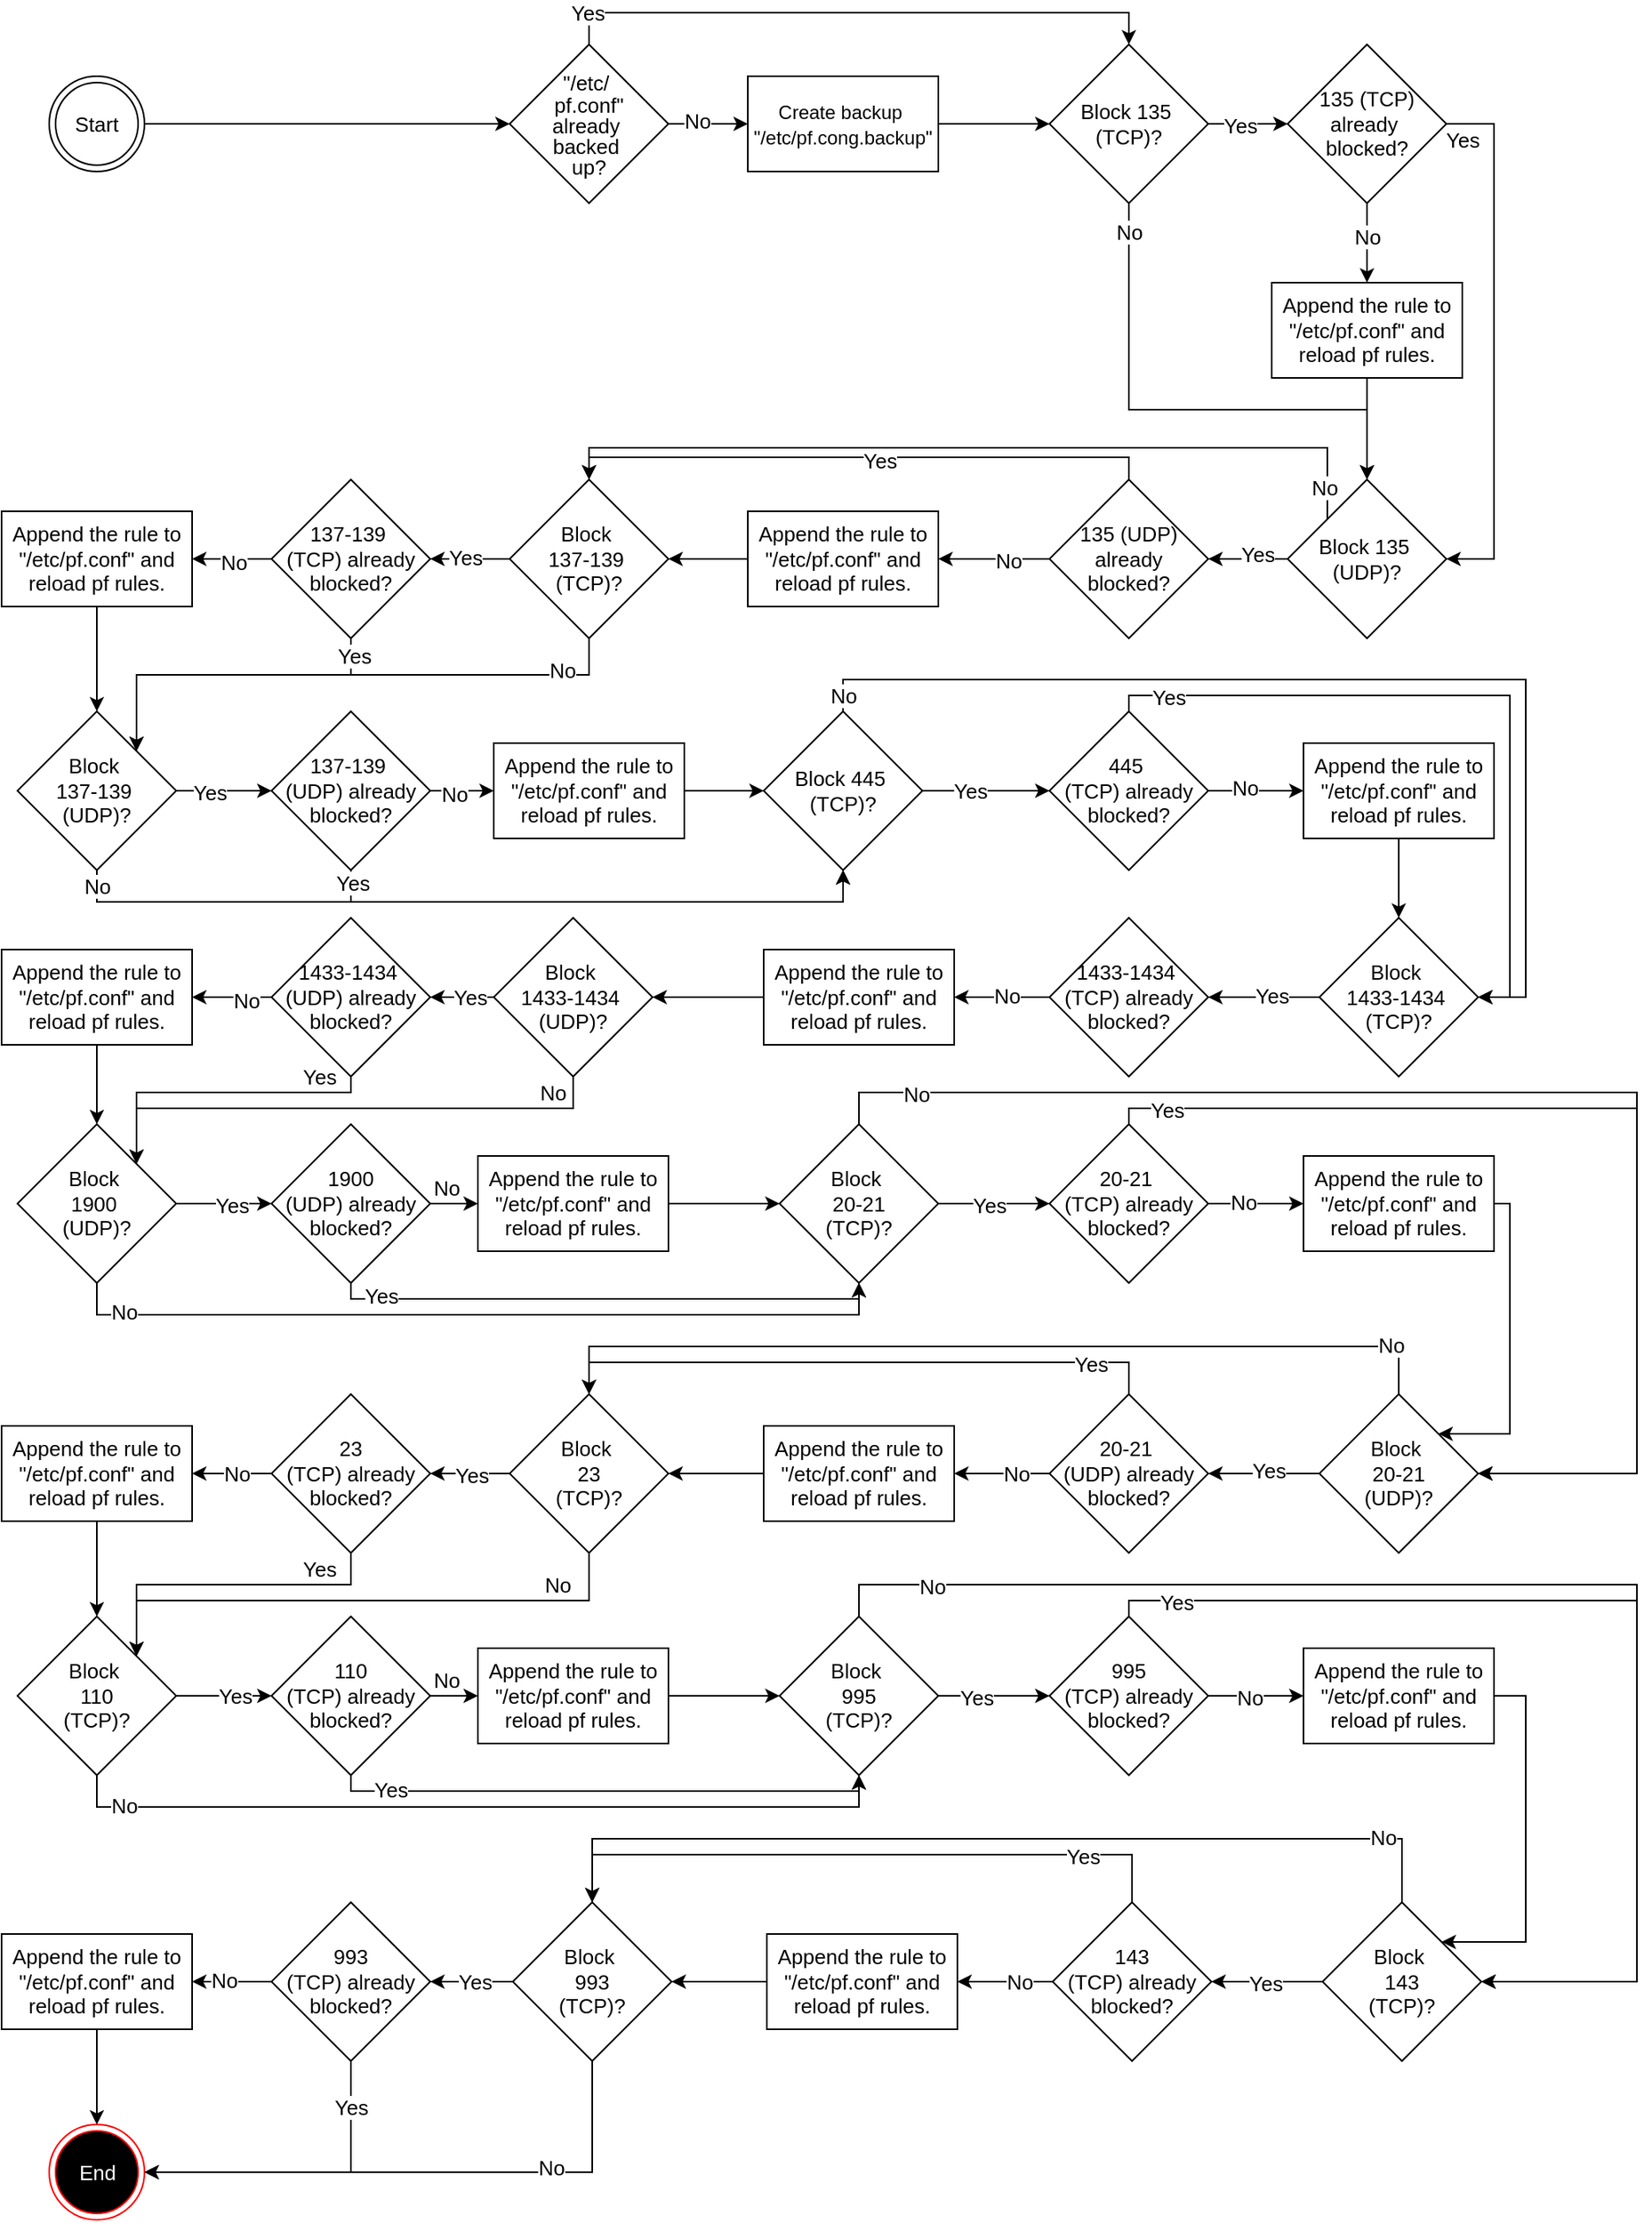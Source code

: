 <mxfile>
    <diagram name="Workflow" id="6AKc0Co7g4jw7QNKDYhZ">
        <mxGraphModel dx="1386" dy="728" grid="1" gridSize="10" guides="1" tooltips="1" connect="1" arrows="1" fold="1" page="1" pageScale="1" pageWidth="2336" pageHeight="1654" math="0" shadow="0">
            <root>
                <mxCell id="0"/>
                <mxCell id="1" parent="0"/>
                <mxCell id="2" style="edgeStyle=none;html=1;exitX=1;exitY=0.5;exitDx=0;exitDy=0;entryX=0;entryY=0.5;entryDx=0;entryDy=0;fontColor=#000000;" parent="1" source="gP1NRVliO_AB3EFOHZDK-1" target="gP1NRVliO_AB3EFOHZDK-13" edge="1">
                    <mxGeometry relative="1" as="geometry"/>
                </mxCell>
                <mxCell id="gP1NRVliO_AB3EFOHZDK-1" value="&lt;font style=&quot;color: rgb(0, 0, 0);&quot;&gt;Start&lt;/font&gt;" style="ellipse;shape=doubleEllipse;html=1;dashed=0;whiteSpace=wrap;aspect=fixed;fontSize=13;fontColor=#000000;" parent="1" vertex="1">
                    <mxGeometry x="230" y="60" width="60" height="60" as="geometry"/>
                </mxCell>
                <mxCell id="gP1NRVliO_AB3EFOHZDK-17" style="edgeStyle=orthogonalEdgeStyle;rounded=0;orthogonalLoop=1;jettySize=auto;html=1;exitX=1;exitY=0.5;exitDx=0;exitDy=0;entryX=0;entryY=0.5;entryDx=0;entryDy=0;fontSize=13;fontColor=#000000;" parent="1" source="gP1NRVliO_AB3EFOHZDK-13" target="gP1NRVliO_AB3EFOHZDK-16" edge="1">
                    <mxGeometry relative="1" as="geometry"/>
                </mxCell>
                <mxCell id="gP1NRVliO_AB3EFOHZDK-18" value="No" style="edgeLabel;html=1;align=center;verticalAlign=middle;resizable=0;points=[];fontSize=13;fontColor=#000000;" parent="gP1NRVliO_AB3EFOHZDK-17" vertex="1" connectable="0">
                    <mxGeometry x="-0.3" y="2" relative="1" as="geometry">
                        <mxPoint as="offset"/>
                    </mxGeometry>
                </mxCell>
                <mxCell id="gP1NRVliO_AB3EFOHZDK-191" style="edgeStyle=orthogonalEdgeStyle;rounded=0;orthogonalLoop=1;jettySize=auto;html=1;exitX=0.5;exitY=0;exitDx=0;exitDy=0;entryX=0.5;entryY=0;entryDx=0;entryDy=0;fontSize=13;" parent="1" source="gP1NRVliO_AB3EFOHZDK-13" target="gP1NRVliO_AB3EFOHZDK-22" edge="1">
                    <mxGeometry relative="1" as="geometry"/>
                </mxCell>
                <mxCell id="gP1NRVliO_AB3EFOHZDK-192" value="Yes" style="edgeLabel;html=1;align=center;verticalAlign=middle;resizable=0;points=[];fontSize=13;" parent="gP1NRVliO_AB3EFOHZDK-191" vertex="1" connectable="0">
                    <mxGeometry x="-0.213" relative="1" as="geometry">
                        <mxPoint x="-131" as="offset"/>
                    </mxGeometry>
                </mxCell>
                <mxCell id="gP1NRVliO_AB3EFOHZDK-13" value="&lt;font style=&quot;color: rgb(0, 0, 0); line-height: 100%;&quot;&gt;&quot;/etc/&amp;nbsp;&lt;/font&gt;&lt;div style=&quot;line-height: 100%;&quot;&gt;&lt;span style=&quot;background-color: transparent;&quot;&gt;&lt;font style=&quot;color: rgb(0, 0, 0);&quot;&gt;pf.conf&quot;&lt;/font&gt;&lt;/span&gt;&lt;div&gt;&lt;div&gt;&lt;font style=&quot;color: rgb(0, 0, 0);&quot;&gt;already&amp;nbsp;&lt;/font&gt;&lt;/div&gt;&lt;div&gt;&lt;span style=&quot;background-color: transparent;&quot;&gt;&lt;font style=&quot;color: rgb(0, 0, 0);&quot;&gt;backed&amp;nbsp;&lt;/font&gt;&lt;/span&gt;&lt;/div&gt;&lt;div&gt;&lt;span style=&quot;background-color: transparent;&quot;&gt;&lt;font style=&quot;color: rgb(0, 0, 0);&quot;&gt;up?&lt;/font&gt;&lt;/span&gt;&lt;/div&gt;&lt;/div&gt;&lt;/div&gt;" style="rhombus;whiteSpace=wrap;html=1;fontSize=13;fontColor=#000000;align=center;" parent="1" vertex="1">
                    <mxGeometry x="520" y="40" width="100" height="100" as="geometry"/>
                </mxCell>
                <mxCell id="gP1NRVliO_AB3EFOHZDK-190" style="edgeStyle=orthogonalEdgeStyle;rounded=0;orthogonalLoop=1;jettySize=auto;html=1;exitX=1;exitY=0.5;exitDx=0;exitDy=0;entryX=0;entryY=0.5;entryDx=0;entryDy=0;fontSize=13;fontColor=#000000;" parent="1" source="gP1NRVliO_AB3EFOHZDK-16" target="gP1NRVliO_AB3EFOHZDK-22" edge="1">
                    <mxGeometry relative="1" as="geometry"/>
                </mxCell>
                <mxCell id="gP1NRVliO_AB3EFOHZDK-16" value="&lt;font style=&quot;line-height: 100%; font-size: 12px; color: rgb(0, 0, 0);&quot;&gt;Create backup&amp;nbsp;&lt;/font&gt;&lt;div&gt;&lt;span style=&quot;font-size: 12px; background-color: transparent;&quot;&gt;&lt;font style=&quot;color: rgb(0, 0, 0);&quot;&gt;&quot;/etc/pf.cong.backup&quot;&lt;/font&gt;&lt;/span&gt;&lt;/div&gt;" style="rounded=0;whiteSpace=wrap;html=1;fontSize=13;fontColor=#000000;" parent="1" vertex="1">
                    <mxGeometry x="670" y="60" width="120" height="60" as="geometry"/>
                </mxCell>
                <mxCell id="gP1NRVliO_AB3EFOHZDK-36" style="edgeStyle=orthogonalEdgeStyle;rounded=0;orthogonalLoop=1;jettySize=auto;html=1;exitX=0.5;exitY=1;exitDx=0;exitDy=0;fontSize=13;fontColor=#000000;" parent="1" source="gP1NRVliO_AB3EFOHZDK-27" target="gP1NRVliO_AB3EFOHZDK-35" edge="1">
                    <mxGeometry relative="1" as="geometry"/>
                </mxCell>
                <mxCell id="gP1NRVliO_AB3EFOHZDK-37" value="No" style="edgeLabel;html=1;align=center;verticalAlign=middle;resizable=0;points=[];fontSize=13;fontColor=#000000;" parent="gP1NRVliO_AB3EFOHZDK-36" vertex="1" connectable="0">
                    <mxGeometry x="-0.175" relative="1" as="geometry">
                        <mxPoint as="offset"/>
                    </mxGeometry>
                </mxCell>
                <mxCell id="gP1NRVliO_AB3EFOHZDK-196" style="edgeStyle=orthogonalEdgeStyle;rounded=0;orthogonalLoop=1;jettySize=auto;html=1;exitX=1;exitY=0.5;exitDx=0;exitDy=0;entryX=1;entryY=0.5;entryDx=0;entryDy=0;fontSize=13;fontColor=#000000;" parent="1" source="gP1NRVliO_AB3EFOHZDK-27" target="gP1NRVliO_AB3EFOHZDK-41" edge="1">
                    <mxGeometry relative="1" as="geometry">
                        <mxPoint x="1140" y="380" as="targetPoint"/>
                        <Array as="points">
                            <mxPoint x="1140" y="90"/>
                            <mxPoint x="1140" y="364"/>
                        </Array>
                    </mxGeometry>
                </mxCell>
                <mxCell id="gP1NRVliO_AB3EFOHZDK-197" value="Yes" style="edgeLabel;html=1;align=center;verticalAlign=middle;resizable=0;points=[];fontSize=13;fontColor=#000000;" parent="gP1NRVliO_AB3EFOHZDK-196" vertex="1" connectable="0">
                    <mxGeometry x="-0.2" relative="1" as="geometry">
                        <mxPoint x="-20" y="-94" as="offset"/>
                    </mxGeometry>
                </mxCell>
                <mxCell id="gP1NRVliO_AB3EFOHZDK-27" value="&lt;font style=&quot;color: rgb(0, 0, 0);&quot;&gt;135 (TCP) already&amp;nbsp;&lt;/font&gt;&lt;div&gt;&lt;font style=&quot;color: rgb(0, 0, 0);&quot;&gt;blocked?&lt;/font&gt;&lt;/div&gt;" style="rhombus;whiteSpace=wrap;html=1;fontSize=13;fontColor=#000000;" parent="1" vertex="1">
                    <mxGeometry x="1010" y="40" width="100" height="100" as="geometry"/>
                </mxCell>
                <mxCell id="gP1NRVliO_AB3EFOHZDK-193" style="edgeStyle=orthogonalEdgeStyle;rounded=0;orthogonalLoop=1;jettySize=auto;html=1;exitX=1;exitY=0.5;exitDx=0;exitDy=0;entryX=0;entryY=0.5;entryDx=0;entryDy=0;fontSize=13;fontColor=#000000;" parent="1" source="gP1NRVliO_AB3EFOHZDK-22" target="gP1NRVliO_AB3EFOHZDK-27" edge="1">
                    <mxGeometry relative="1" as="geometry"/>
                </mxCell>
                <mxCell id="gP1NRVliO_AB3EFOHZDK-194" value="Yes" style="edgeLabel;html=1;align=center;verticalAlign=middle;resizable=0;points=[];fontSize=13;fontColor=#000000;" parent="gP1NRVliO_AB3EFOHZDK-193" vertex="1" connectable="0">
                    <mxGeometry x="-0.2" y="-1" relative="1" as="geometry">
                        <mxPoint as="offset"/>
                    </mxGeometry>
                </mxCell>
                <mxCell id="gP1NRVliO_AB3EFOHZDK-200" style="edgeStyle=orthogonalEdgeStyle;rounded=0;orthogonalLoop=1;jettySize=auto;html=1;exitX=0.5;exitY=1;exitDx=0;exitDy=0;entryX=0.5;entryY=0;entryDx=0;entryDy=0;fontSize=13;fontColor=#000000;" parent="1" source="gP1NRVliO_AB3EFOHZDK-22" target="gP1NRVliO_AB3EFOHZDK-41" edge="1">
                    <mxGeometry relative="1" as="geometry">
                        <Array as="points">
                            <mxPoint x="910" y="270"/>
                            <mxPoint x="1060" y="270"/>
                        </Array>
                    </mxGeometry>
                </mxCell>
                <mxCell id="gP1NRVliO_AB3EFOHZDK-201" value="No" style="edgeLabel;html=1;align=center;verticalAlign=middle;resizable=0;points=[];fontSize=13;fontColor=#000000;" parent="gP1NRVliO_AB3EFOHZDK-200" vertex="1" connectable="0">
                    <mxGeometry x="-0.893" relative="1" as="geometry">
                        <mxPoint as="offset"/>
                    </mxGeometry>
                </mxCell>
                <mxCell id="gP1NRVliO_AB3EFOHZDK-22" value="&lt;font style=&quot;color: rgb(0, 0, 0);&quot;&gt;Block 135&amp;nbsp;&lt;/font&gt;&lt;div&gt;&lt;font style=&quot;color: rgb(0, 0, 0);&quot;&gt;(TCP)?&lt;/font&gt;&lt;/div&gt;" style="rhombus;whiteSpace=wrap;html=1;fontSize=13;fontColor=#000000;" parent="1" vertex="1">
                    <mxGeometry x="860" y="40" width="100" height="100" as="geometry"/>
                </mxCell>
                <mxCell id="gP1NRVliO_AB3EFOHZDK-199" style="edgeStyle=orthogonalEdgeStyle;rounded=0;orthogonalLoop=1;jettySize=auto;html=1;exitX=0.5;exitY=1;exitDx=0;exitDy=0;entryX=0.5;entryY=0;entryDx=0;entryDy=0;fontSize=13;fontColor=#000000;" parent="1" source="gP1NRVliO_AB3EFOHZDK-35" target="gP1NRVliO_AB3EFOHZDK-41" edge="1">
                    <mxGeometry relative="1" as="geometry"/>
                </mxCell>
                <mxCell id="gP1NRVliO_AB3EFOHZDK-35" value="&lt;font style=&quot;color: rgb(0, 0, 0);&quot;&gt;Append the rule to &quot;/etc/pf.conf&quot; and reload pf rules.&lt;/font&gt;" style="rounded=0;whiteSpace=wrap;html=1;fontSize=13;fontColor=#000000;" parent="1" vertex="1">
                    <mxGeometry x="1000" y="190" width="120" height="60" as="geometry"/>
                </mxCell>
                <mxCell id="gP1NRVliO_AB3EFOHZDK-202" style="edgeStyle=orthogonalEdgeStyle;rounded=0;orthogonalLoop=1;jettySize=auto;html=1;exitX=0;exitY=0.5;exitDx=0;exitDy=0;entryX=1;entryY=0.5;entryDx=0;entryDy=0;fontSize=13;fontColor=#000000;" parent="1" source="gP1NRVliO_AB3EFOHZDK-41" target="gP1NRVliO_AB3EFOHZDK-52" edge="1">
                    <mxGeometry relative="1" as="geometry"/>
                </mxCell>
                <mxCell id="gP1NRVliO_AB3EFOHZDK-203" value="Yes" style="edgeLabel;html=1;align=center;verticalAlign=middle;resizable=0;points=[];fontSize=13;fontColor=#000000;" parent="gP1NRVliO_AB3EFOHZDK-202" vertex="1" connectable="0">
                    <mxGeometry x="-0.24" y="-3" relative="1" as="geometry">
                        <mxPoint as="offset"/>
                    </mxGeometry>
                </mxCell>
                <mxCell id="gP1NRVliO_AB3EFOHZDK-234" style="edgeStyle=orthogonalEdgeStyle;rounded=0;orthogonalLoop=1;jettySize=auto;html=1;exitX=0;exitY=0;exitDx=0;exitDy=0;entryX=0.5;entryY=0;entryDx=0;entryDy=0;fontSize=13;fontColor=#000000;" parent="1" source="gP1NRVliO_AB3EFOHZDK-41" target="gP1NRVliO_AB3EFOHZDK-58" edge="1">
                    <mxGeometry relative="1" as="geometry">
                        <Array as="points">
                            <mxPoint x="1035" y="294"/>
                            <mxPoint x="570" y="294"/>
                        </Array>
                    </mxGeometry>
                </mxCell>
                <mxCell id="gP1NRVliO_AB3EFOHZDK-235" value="No" style="edgeLabel;html=1;align=center;verticalAlign=middle;resizable=0;points=[];fontSize=13;fontColor=#000000;" parent="gP1NRVliO_AB3EFOHZDK-234" vertex="1" connectable="0">
                    <mxGeometry x="-0.924" y="2" relative="1" as="geometry">
                        <mxPoint as="offset"/>
                    </mxGeometry>
                </mxCell>
                <mxCell id="gP1NRVliO_AB3EFOHZDK-41" value="&lt;font style=&quot;color: rgb(0, 0, 0);&quot;&gt;Block 135&amp;nbsp;&lt;/font&gt;&lt;div&gt;&lt;font style=&quot;color: rgb(0, 0, 0);&quot;&gt;(UDP)?&lt;/font&gt;&lt;/div&gt;" style="rhombus;whiteSpace=wrap;html=1;fontSize=13;fontColor=#000000;" parent="1" vertex="1">
                    <mxGeometry x="1010" y="314" width="100" height="100" as="geometry"/>
                </mxCell>
                <mxCell id="gP1NRVliO_AB3EFOHZDK-56" value="" style="edgeStyle=orthogonalEdgeStyle;rounded=0;orthogonalLoop=1;jettySize=auto;html=1;fontSize=13;fontColor=#000000;" parent="1" source="gP1NRVliO_AB3EFOHZDK-52" target="gP1NRVliO_AB3EFOHZDK-55" edge="1">
                    <mxGeometry relative="1" as="geometry"/>
                </mxCell>
                <mxCell id="gP1NRVliO_AB3EFOHZDK-57" value="No" style="edgeLabel;html=1;align=center;verticalAlign=middle;resizable=0;points=[];fontSize=13;fontColor=#000000;" parent="gP1NRVliO_AB3EFOHZDK-56" vertex="1" connectable="0">
                    <mxGeometry x="-0.25" y="1" relative="1" as="geometry">
                        <mxPoint as="offset"/>
                    </mxGeometry>
                </mxCell>
                <mxCell id="gP1NRVliO_AB3EFOHZDK-236" style="edgeStyle=orthogonalEdgeStyle;rounded=0;orthogonalLoop=1;jettySize=auto;html=1;exitX=0.5;exitY=0;exitDx=0;exitDy=0;entryX=0.5;entryY=0;entryDx=0;entryDy=0;fontSize=13;fontColor=#000000;" parent="1" source="gP1NRVliO_AB3EFOHZDK-52" target="gP1NRVliO_AB3EFOHZDK-58" edge="1">
                    <mxGeometry relative="1" as="geometry">
                        <Array as="points">
                            <mxPoint x="910" y="300"/>
                            <mxPoint x="570" y="300"/>
                        </Array>
                    </mxGeometry>
                </mxCell>
                <mxCell id="gP1NRVliO_AB3EFOHZDK-237" value="Yes" style="edgeLabel;html=1;align=center;verticalAlign=middle;resizable=0;points=[];fontSize=13;fontColor=#000000;" parent="gP1NRVliO_AB3EFOHZDK-236" vertex="1" connectable="0">
                    <mxGeometry x="-0.071" y="2" relative="1" as="geometry">
                        <mxPoint as="offset"/>
                    </mxGeometry>
                </mxCell>
                <mxCell id="gP1NRVliO_AB3EFOHZDK-52" value="&lt;font style=&quot;color: rgb(0, 0, 0);&quot;&gt;135 (UDP)&lt;/font&gt;&lt;div&gt;&lt;font style=&quot;color: rgb(0, 0, 0);&quot;&gt;already&lt;/font&gt;&lt;div&gt;&lt;font style=&quot;color: rgb(0, 0, 0);&quot;&gt;blocked?&lt;/font&gt;&lt;/div&gt;&lt;/div&gt;" style="rhombus;whiteSpace=wrap;html=1;fontSize=13;fontColor=#000000;" parent="1" vertex="1">
                    <mxGeometry x="860" y="314" width="100" height="100" as="geometry"/>
                </mxCell>
                <mxCell id="gP1NRVliO_AB3EFOHZDK-60" style="edgeStyle=orthogonalEdgeStyle;rounded=0;orthogonalLoop=1;jettySize=auto;html=1;exitX=0;exitY=0.5;exitDx=0;exitDy=0;entryX=1;entryY=0.5;entryDx=0;entryDy=0;fontSize=13;fontColor=#000000;" parent="1" source="gP1NRVliO_AB3EFOHZDK-55" target="gP1NRVliO_AB3EFOHZDK-58" edge="1">
                    <mxGeometry relative="1" as="geometry"/>
                </mxCell>
                <mxCell id="gP1NRVliO_AB3EFOHZDK-55" value="Append the rule to &quot;/etc/pf.conf&quot; and reload pf rules." style="rounded=0;whiteSpace=wrap;html=1;fontSize=13;fontColor=#000000;" parent="1" vertex="1">
                    <mxGeometry x="670" y="334" width="120" height="60" as="geometry"/>
                </mxCell>
                <mxCell id="gP1NRVliO_AB3EFOHZDK-209" style="edgeStyle=orthogonalEdgeStyle;rounded=0;orthogonalLoop=1;jettySize=auto;html=1;exitX=0;exitY=0.5;exitDx=0;exitDy=0;entryX=1;entryY=0.5;entryDx=0;entryDy=0;fontSize=13;fontColor=#000000;" parent="1" source="gP1NRVliO_AB3EFOHZDK-58" target="gP1NRVliO_AB3EFOHZDK-65" edge="1">
                    <mxGeometry relative="1" as="geometry"/>
                </mxCell>
                <mxCell id="gP1NRVliO_AB3EFOHZDK-232" value="Yes" style="edgeLabel;html=1;align=center;verticalAlign=middle;resizable=0;points=[];fontSize=13;fontColor=#000000;" parent="gP1NRVliO_AB3EFOHZDK-209" vertex="1" connectable="0">
                    <mxGeometry x="0.143" y="-1" relative="1" as="geometry">
                        <mxPoint as="offset"/>
                    </mxGeometry>
                </mxCell>
                <mxCell id="gP1NRVliO_AB3EFOHZDK-227" style="edgeStyle=orthogonalEdgeStyle;rounded=0;orthogonalLoop=1;jettySize=auto;html=1;exitX=0.5;exitY=1;exitDx=0;exitDy=0;entryX=1;entryY=0;entryDx=0;entryDy=0;fontSize=13;fontColor=#000000;" parent="1" source="gP1NRVliO_AB3EFOHZDK-58" target="gP1NRVliO_AB3EFOHZDK-72" edge="1">
                    <mxGeometry relative="1" as="geometry"/>
                </mxCell>
                <mxCell id="gP1NRVliO_AB3EFOHZDK-228" value="No" style="edgeLabel;html=1;align=center;verticalAlign=middle;resizable=0;points=[];fontSize=13;fontColor=#000000;" parent="gP1NRVliO_AB3EFOHZDK-227" vertex="1" connectable="0">
                    <mxGeometry x="-0.481" y="-3" relative="1" as="geometry">
                        <mxPoint x="52" as="offset"/>
                    </mxGeometry>
                </mxCell>
                <mxCell id="gP1NRVliO_AB3EFOHZDK-58" value="&lt;div&gt;&lt;font style=&quot;color: rgb(0, 0, 0);&quot;&gt;Block&amp;nbsp;&lt;/font&gt;&lt;/div&gt;&lt;div&gt;&lt;font style=&quot;color: rgb(0, 0, 0);&quot;&gt;137-139&amp;nbsp;&lt;/font&gt;&lt;div&gt;&lt;font style=&quot;color: rgb(0, 0, 0);&quot;&gt;(TCP)?&lt;/font&gt;&lt;/div&gt;&lt;/div&gt;" style="rhombus;whiteSpace=wrap;html=1;fontSize=13;fontColor=#000000;" parent="1" vertex="1">
                    <mxGeometry x="520" y="314" width="100" height="100" as="geometry"/>
                </mxCell>
                <mxCell id="gP1NRVliO_AB3EFOHZDK-221" style="edgeStyle=orthogonalEdgeStyle;rounded=0;orthogonalLoop=1;jettySize=auto;html=1;exitX=0;exitY=0.5;exitDx=0;exitDy=0;entryX=1;entryY=0.5;entryDx=0;entryDy=0;fontSize=13;fontColor=#000000;" parent="1" source="gP1NRVliO_AB3EFOHZDK-65" target="gP1NRVliO_AB3EFOHZDK-69" edge="1">
                    <mxGeometry relative="1" as="geometry"/>
                </mxCell>
                <mxCell id="gP1NRVliO_AB3EFOHZDK-231" value="No" style="edgeLabel;html=1;align=center;verticalAlign=middle;resizable=0;points=[];fontSize=13;fontColor=#000000;" parent="gP1NRVliO_AB3EFOHZDK-221" vertex="1" connectable="0">
                    <mxGeometry x="-0.05" y="2" relative="1" as="geometry">
                        <mxPoint as="offset"/>
                    </mxGeometry>
                </mxCell>
                <mxCell id="gP1NRVliO_AB3EFOHZDK-229" style="edgeStyle=orthogonalEdgeStyle;rounded=0;orthogonalLoop=1;jettySize=auto;html=1;exitX=0.5;exitY=1;exitDx=0;exitDy=0;entryX=1;entryY=0;entryDx=0;entryDy=0;fontSize=13;fontColor=#000000;" parent="1" source="gP1NRVliO_AB3EFOHZDK-65" target="gP1NRVliO_AB3EFOHZDK-72" edge="1">
                    <mxGeometry relative="1" as="geometry"/>
                </mxCell>
                <mxCell id="gP1NRVliO_AB3EFOHZDK-230" value="Yes" style="edgeLabel;html=1;align=center;verticalAlign=middle;resizable=0;points=[];fontSize=13;fontColor=#000000;" parent="gP1NRVliO_AB3EFOHZDK-229" vertex="1" connectable="0">
                    <mxGeometry x="-0.898" y="2" relative="1" as="geometry">
                        <mxPoint as="offset"/>
                    </mxGeometry>
                </mxCell>
                <mxCell id="gP1NRVliO_AB3EFOHZDK-65" value="&lt;font style=&quot;color: rgb(0, 0, 0);&quot;&gt;137-139&amp;nbsp;&lt;/font&gt;&lt;div&gt;&lt;span style=&quot;background-color: transparent;&quot;&gt;&lt;font style=&quot;color: rgb(0, 0, 0);&quot;&gt;(TCP) already&lt;/font&gt;&lt;/span&gt;&lt;div&gt;&lt;font style=&quot;color: rgb(0, 0, 0);&quot;&gt;blocked?&lt;/font&gt;&lt;/div&gt;&lt;/div&gt;" style="rhombus;whiteSpace=wrap;html=1;fontSize=13;fontColor=#000000;" parent="1" vertex="1">
                    <mxGeometry x="370" y="314" width="100" height="100" as="geometry"/>
                </mxCell>
                <mxCell id="gP1NRVliO_AB3EFOHZDK-224" style="edgeStyle=orthogonalEdgeStyle;rounded=0;orthogonalLoop=1;jettySize=auto;html=1;exitX=0.5;exitY=1;exitDx=0;exitDy=0;entryX=0.5;entryY=0;entryDx=0;entryDy=0;fontSize=13;fontColor=#000000;" parent="1" source="gP1NRVliO_AB3EFOHZDK-69" target="gP1NRVliO_AB3EFOHZDK-72" edge="1">
                    <mxGeometry relative="1" as="geometry"/>
                </mxCell>
                <mxCell id="gP1NRVliO_AB3EFOHZDK-69" value="Append the rule to &quot;/etc/pf.conf&quot; and reload pf rules." style="rounded=0;whiteSpace=wrap;html=1;fontSize=13;fontColor=#000000;" parent="1" vertex="1">
                    <mxGeometry x="200" y="334" width="120" height="60" as="geometry"/>
                </mxCell>
                <mxCell id="gP1NRVliO_AB3EFOHZDK-225" style="edgeStyle=orthogonalEdgeStyle;rounded=0;orthogonalLoop=1;jettySize=auto;html=1;exitX=1;exitY=0.5;exitDx=0;exitDy=0;entryX=0;entryY=0.5;entryDx=0;entryDy=0;fontSize=13;fontColor=#000000;" parent="1" source="gP1NRVliO_AB3EFOHZDK-72" target="gP1NRVliO_AB3EFOHZDK-82" edge="1">
                    <mxGeometry relative="1" as="geometry"/>
                </mxCell>
                <mxCell id="gP1NRVliO_AB3EFOHZDK-226" value="Yes" style="edgeLabel;html=1;align=center;verticalAlign=middle;resizable=0;points=[];fontSize=13;fontColor=#000000;" parent="gP1NRVliO_AB3EFOHZDK-225" vertex="1" connectable="0">
                    <mxGeometry x="-0.32" y="-1" relative="1" as="geometry">
                        <mxPoint as="offset"/>
                    </mxGeometry>
                </mxCell>
                <mxCell id="gP1NRVliO_AB3EFOHZDK-238" style="edgeStyle=orthogonalEdgeStyle;rounded=0;orthogonalLoop=1;jettySize=auto;html=1;entryX=0.5;entryY=1;entryDx=0;entryDy=0;fontSize=13;fontColor=#000000;" parent="1" source="gP1NRVliO_AB3EFOHZDK-72" target="gP1NRVliO_AB3EFOHZDK-91" edge="1">
                    <mxGeometry relative="1" as="geometry">
                        <Array as="points">
                            <mxPoint x="260" y="580"/>
                            <mxPoint x="730" y="580"/>
                        </Array>
                    </mxGeometry>
                </mxCell>
                <mxCell id="gP1NRVliO_AB3EFOHZDK-239" value="No" style="edgeLabel;html=1;align=center;verticalAlign=middle;resizable=0;points=[];fontSize=13;fontColor=#000000;" parent="gP1NRVliO_AB3EFOHZDK-238" vertex="1" connectable="0">
                    <mxGeometry x="-0.016" y="-1" relative="1" as="geometry">
                        <mxPoint x="-231" y="-11" as="offset"/>
                    </mxGeometry>
                </mxCell>
                <mxCell id="gP1NRVliO_AB3EFOHZDK-72" value="&lt;font style=&quot;color: rgb(0, 0, 0);&quot;&gt;Block&amp;nbsp;&lt;/font&gt;&lt;div&gt;&lt;font style=&quot;color: rgb(0, 0, 0);&quot;&gt;137-139&amp;nbsp;&lt;/font&gt;&lt;div&gt;&lt;font style=&quot;color: rgb(0, 0, 0);&quot;&gt;(UDP)?&lt;/font&gt;&lt;/div&gt;&lt;/div&gt;" style="rhombus;whiteSpace=wrap;html=1;fontSize=13;fontColor=#000000;" parent="1" vertex="1">
                    <mxGeometry x="210" y="460" width="100" height="100" as="geometry"/>
                </mxCell>
                <mxCell id="gP1NRVliO_AB3EFOHZDK-89" style="edgeStyle=orthogonalEdgeStyle;rounded=0;orthogonalLoop=1;jettySize=auto;html=1;exitX=1;exitY=0.5;exitDx=0;exitDy=0;fontSize=13;fontColor=#000000;" parent="1" source="gP1NRVliO_AB3EFOHZDK-82" target="gP1NRVliO_AB3EFOHZDK-88" edge="1">
                    <mxGeometry relative="1" as="geometry"/>
                </mxCell>
                <mxCell id="gP1NRVliO_AB3EFOHZDK-90" value="No" style="edgeLabel;html=1;align=center;verticalAlign=middle;resizable=0;points=[];fontSize=13;fontColor=#000000;" parent="gP1NRVliO_AB3EFOHZDK-89" vertex="1" connectable="0">
                    <mxGeometry x="-0.28" y="-2" relative="1" as="geometry">
                        <mxPoint as="offset"/>
                    </mxGeometry>
                </mxCell>
                <mxCell id="gP1NRVliO_AB3EFOHZDK-240" style="edgeStyle=orthogonalEdgeStyle;rounded=0;orthogonalLoop=1;jettySize=auto;html=1;exitX=0.5;exitY=1;exitDx=0;exitDy=0;entryX=0.5;entryY=1;entryDx=0;entryDy=0;fontSize=13;fontColor=#000000;" parent="1" source="gP1NRVliO_AB3EFOHZDK-82" target="gP1NRVliO_AB3EFOHZDK-91" edge="1">
                    <mxGeometry relative="1" as="geometry"/>
                </mxCell>
                <mxCell id="gP1NRVliO_AB3EFOHZDK-241" value="Yes" style="edgeLabel;html=1;align=center;verticalAlign=middle;resizable=0;points=[];fontSize=13;fontColor=#000000;" parent="gP1NRVliO_AB3EFOHZDK-240" vertex="1" connectable="0">
                    <mxGeometry x="-0.954" y="1" relative="1" as="geometry">
                        <mxPoint as="offset"/>
                    </mxGeometry>
                </mxCell>
                <mxCell id="gP1NRVliO_AB3EFOHZDK-82" value="&lt;font style=&quot;color: rgb(0, 0, 0);&quot;&gt;137-139&amp;nbsp;&lt;/font&gt;&lt;div&gt;&lt;span style=&quot;background-color: transparent;&quot;&gt;&lt;font style=&quot;color: rgb(0, 0, 0);&quot;&gt;(UDP) already&lt;/font&gt;&lt;/span&gt;&lt;div&gt;&lt;font style=&quot;color: rgb(0, 0, 0);&quot;&gt;blocked?&lt;/font&gt;&lt;/div&gt;&lt;/div&gt;" style="rhombus;whiteSpace=wrap;html=1;fontSize=13;fontColor=#000000;" parent="1" vertex="1">
                    <mxGeometry x="370" y="460" width="100" height="100" as="geometry"/>
                </mxCell>
                <mxCell id="gP1NRVliO_AB3EFOHZDK-233" style="edgeStyle=orthogonalEdgeStyle;rounded=0;orthogonalLoop=1;jettySize=auto;html=1;exitX=1;exitY=0.5;exitDx=0;exitDy=0;entryX=0;entryY=0.5;entryDx=0;entryDy=0;fontSize=13;fontColor=#000000;" parent="1" source="gP1NRVliO_AB3EFOHZDK-88" target="gP1NRVliO_AB3EFOHZDK-91" edge="1">
                    <mxGeometry relative="1" as="geometry">
                        <mxPoint x="630" y="510" as="targetPoint"/>
                    </mxGeometry>
                </mxCell>
                <mxCell id="gP1NRVliO_AB3EFOHZDK-88" value="Append the rule to &quot;/etc/pf.conf&quot; and reload pf rules." style="rounded=0;whiteSpace=wrap;html=1;fontSize=13;fontColor=#000000;" parent="1" vertex="1">
                    <mxGeometry x="510" y="480" width="120" height="60" as="geometry"/>
                </mxCell>
                <mxCell id="gP1NRVliO_AB3EFOHZDK-242" style="edgeStyle=orthogonalEdgeStyle;rounded=0;orthogonalLoop=1;jettySize=auto;html=1;exitX=1;exitY=0.5;exitDx=0;exitDy=0;entryX=0;entryY=0.5;entryDx=0;entryDy=0;fontSize=13;fontColor=#000000;" parent="1" source="gP1NRVliO_AB3EFOHZDK-91" target="gP1NRVliO_AB3EFOHZDK-95" edge="1">
                    <mxGeometry relative="1" as="geometry"/>
                </mxCell>
                <mxCell id="gP1NRVliO_AB3EFOHZDK-250" value="Yes" style="edgeLabel;html=1;align=center;verticalAlign=middle;resizable=0;points=[];fontSize=13;fontColor=#000000;" parent="gP1NRVliO_AB3EFOHZDK-242" vertex="1" connectable="0">
                    <mxGeometry x="-0.25" relative="1" as="geometry">
                        <mxPoint as="offset"/>
                    </mxGeometry>
                </mxCell>
                <mxCell id="gP1NRVliO_AB3EFOHZDK-245" style="edgeStyle=orthogonalEdgeStyle;rounded=0;orthogonalLoop=1;jettySize=auto;html=1;exitX=0.5;exitY=0;exitDx=0;exitDy=0;entryX=1;entryY=0.5;entryDx=0;entryDy=0;fontSize=13;fontColor=#000000;" parent="1" source="gP1NRVliO_AB3EFOHZDK-91" target="gP1NRVliO_AB3EFOHZDK-108" edge="1">
                    <mxGeometry relative="1" as="geometry">
                        <Array as="points">
                            <mxPoint x="730" y="440"/>
                            <mxPoint x="1160" y="440"/>
                            <mxPoint x="1160" y="640"/>
                        </Array>
                    </mxGeometry>
                </mxCell>
                <mxCell id="gP1NRVliO_AB3EFOHZDK-246" value="No" style="edgeLabel;html=1;align=center;verticalAlign=middle;resizable=0;points=[];fontSize=13;fontColor=#000000;" parent="gP1NRVliO_AB3EFOHZDK-245" vertex="1" connectable="0">
                    <mxGeometry x="-0.485" relative="1" as="geometry">
                        <mxPoint x="-155" y="10" as="offset"/>
                    </mxGeometry>
                </mxCell>
                <mxCell id="gP1NRVliO_AB3EFOHZDK-91" value="&lt;font style=&quot;color: rgb(0, 0, 0);&quot;&gt;Block 445&amp;nbsp;&lt;/font&gt;&lt;div&gt;&lt;font style=&quot;color: rgb(0, 0, 0);&quot;&gt;(TCP)?&lt;/font&gt;&lt;/div&gt;" style="rhombus;whiteSpace=wrap;html=1;fontSize=13;fontColor=#000000;" parent="1" vertex="1">
                    <mxGeometry x="680" y="460" width="100" height="100" as="geometry"/>
                </mxCell>
                <mxCell id="gP1NRVliO_AB3EFOHZDK-243" style="edgeStyle=orthogonalEdgeStyle;rounded=0;orthogonalLoop=1;jettySize=auto;html=1;exitX=1;exitY=0.5;exitDx=0;exitDy=0;entryX=0;entryY=0.5;entryDx=0;entryDy=0;fontSize=13;fontColor=#000000;" parent="1" source="gP1NRVliO_AB3EFOHZDK-95" target="gP1NRVliO_AB3EFOHZDK-105" edge="1">
                    <mxGeometry relative="1" as="geometry"/>
                </mxCell>
                <mxCell id="gP1NRVliO_AB3EFOHZDK-249" value="No" style="edgeLabel;html=1;align=center;verticalAlign=middle;resizable=0;points=[];fontSize=13;fontColor=#000000;" parent="gP1NRVliO_AB3EFOHZDK-243" vertex="1" connectable="0">
                    <mxGeometry x="-0.233" y="2" relative="1" as="geometry">
                        <mxPoint as="offset"/>
                    </mxGeometry>
                </mxCell>
                <mxCell id="gP1NRVliO_AB3EFOHZDK-247" style="edgeStyle=orthogonalEdgeStyle;rounded=0;orthogonalLoop=1;jettySize=auto;html=1;exitX=0.5;exitY=0;exitDx=0;exitDy=0;entryX=1;entryY=0.5;entryDx=0;entryDy=0;fontSize=13;fontColor=#000000;" parent="1" source="gP1NRVliO_AB3EFOHZDK-95" target="gP1NRVliO_AB3EFOHZDK-108" edge="1">
                    <mxGeometry relative="1" as="geometry">
                        <Array as="points">
                            <mxPoint x="910" y="450"/>
                            <mxPoint x="1150" y="450"/>
                            <mxPoint x="1150" y="640"/>
                        </Array>
                    </mxGeometry>
                </mxCell>
                <mxCell id="gP1NRVliO_AB3EFOHZDK-248" value="Yes" style="edgeLabel;html=1;align=center;verticalAlign=middle;resizable=0;points=[];fontSize=13;fontColor=#000000;" parent="gP1NRVliO_AB3EFOHZDK-247" vertex="1" connectable="0">
                    <mxGeometry x="-0.848" y="-1" relative="1" as="geometry">
                        <mxPoint as="offset"/>
                    </mxGeometry>
                </mxCell>
                <mxCell id="gP1NRVliO_AB3EFOHZDK-95" value="&lt;font style=&quot;color: rgb(0, 0, 0);&quot;&gt;445&amp;nbsp;&lt;/font&gt;&lt;div&gt;&lt;span style=&quot;background-color: transparent;&quot;&gt;&lt;font style=&quot;color: rgb(0, 0, 0);&quot;&gt;(TCP) already&lt;/font&gt;&lt;/span&gt;&lt;div&gt;&lt;font style=&quot;color: rgb(0, 0, 0);&quot;&gt;blocked?&lt;/font&gt;&lt;/div&gt;&lt;/div&gt;" style="rhombus;whiteSpace=wrap;html=1;fontSize=13;fontColor=#000000;" parent="1" vertex="1">
                    <mxGeometry x="860" y="460" width="100" height="100" as="geometry"/>
                </mxCell>
                <mxCell id="gP1NRVliO_AB3EFOHZDK-244" style="edgeStyle=orthogonalEdgeStyle;rounded=0;orthogonalLoop=1;jettySize=auto;html=1;exitX=0.5;exitY=1;exitDx=0;exitDy=0;entryX=0.5;entryY=0;entryDx=0;entryDy=0;fontSize=13;fontColor=#000000;" parent="1" source="gP1NRVliO_AB3EFOHZDK-105" target="gP1NRVliO_AB3EFOHZDK-108" edge="1">
                    <mxGeometry relative="1" as="geometry"/>
                </mxCell>
                <mxCell id="gP1NRVliO_AB3EFOHZDK-105" value="Append the rule to &quot;/etc/pf.conf&quot; and reload pf rules." style="rounded=0;whiteSpace=wrap;html=1;fontSize=13;fontColor=#000000;" parent="1" vertex="1">
                    <mxGeometry x="1020" y="480" width="120" height="60" as="geometry"/>
                </mxCell>
                <mxCell id="gP1NRVliO_AB3EFOHZDK-251" style="edgeStyle=orthogonalEdgeStyle;rounded=0;orthogonalLoop=1;jettySize=auto;html=1;exitX=0;exitY=0.5;exitDx=0;exitDy=0;entryX=1;entryY=0.5;entryDx=0;entryDy=0;fontSize=13;fontColor=#000000;" parent="1" source="gP1NRVliO_AB3EFOHZDK-108" target="gP1NRVliO_AB3EFOHZDK-114" edge="1">
                    <mxGeometry relative="1" as="geometry"/>
                </mxCell>
                <mxCell id="gP1NRVliO_AB3EFOHZDK-252" value="Yes" style="edgeLabel;html=1;align=center;verticalAlign=middle;resizable=0;points=[];fontSize=13;fontColor=#000000;" parent="gP1NRVliO_AB3EFOHZDK-251" vertex="1" connectable="0">
                    <mxGeometry x="-0.143" y="-1" relative="1" as="geometry">
                        <mxPoint as="offset"/>
                    </mxGeometry>
                </mxCell>
                <mxCell id="gP1NRVliO_AB3EFOHZDK-108" value="&lt;font style=&quot;color: rgb(0, 0, 0);&quot;&gt;Block&amp;nbsp;&lt;/font&gt;&lt;div&gt;&lt;font style=&quot;color: rgb(0, 0, 0);&quot;&gt;1433-1434&amp;nbsp;&lt;/font&gt;&lt;div&gt;&lt;font style=&quot;color: rgb(0, 0, 0);&quot;&gt;(TCP)?&lt;/font&gt;&lt;/div&gt;&lt;/div&gt;" style="rhombus;whiteSpace=wrap;html=1;fontSize=13;fontColor=#000000;" parent="1" vertex="1">
                    <mxGeometry x="1030" y="590" width="100" height="100" as="geometry"/>
                </mxCell>
                <mxCell id="gP1NRVliO_AB3EFOHZDK-253" style="edgeStyle=orthogonalEdgeStyle;rounded=0;orthogonalLoop=1;jettySize=auto;html=1;exitX=0;exitY=0.5;exitDx=0;exitDy=0;entryX=1;entryY=0.5;entryDx=0;entryDy=0;fontSize=13;fontColor=#000000;" parent="1" source="gP1NRVliO_AB3EFOHZDK-114" target="gP1NRVliO_AB3EFOHZDK-117" edge="1">
                    <mxGeometry relative="1" as="geometry"/>
                </mxCell>
                <mxCell id="gP1NRVliO_AB3EFOHZDK-254" value="No" style="edgeLabel;html=1;align=center;verticalAlign=middle;resizable=0;points=[];fontSize=13;fontColor=#000000;" parent="gP1NRVliO_AB3EFOHZDK-253" vertex="1" connectable="0">
                    <mxGeometry x="-0.1" y="-1" relative="1" as="geometry">
                        <mxPoint as="offset"/>
                    </mxGeometry>
                </mxCell>
                <mxCell id="gP1NRVliO_AB3EFOHZDK-114" value="&lt;div&gt;&lt;font style=&quot;color: rgb(0, 0, 0);&quot;&gt;1433-1434&amp;nbsp;&lt;/font&gt;&lt;div&gt;&lt;font style=&quot;color: rgb(0, 0, 0);&quot;&gt;(TCP) already blocked?&lt;/font&gt;&lt;/div&gt;&lt;/div&gt;" style="rhombus;whiteSpace=wrap;html=1;fontSize=13;fontColor=#000000;" parent="1" vertex="1">
                    <mxGeometry x="860" y="590" width="100" height="100" as="geometry"/>
                </mxCell>
                <mxCell id="gP1NRVliO_AB3EFOHZDK-256" style="edgeStyle=orthogonalEdgeStyle;rounded=0;orthogonalLoop=1;jettySize=auto;html=1;exitX=0;exitY=0.5;exitDx=0;exitDy=0;entryX=1;entryY=0.5;entryDx=0;entryDy=0;fontSize=13;fontColor=#000000;" parent="1" source="gP1NRVliO_AB3EFOHZDK-117" target="gP1NRVliO_AB3EFOHZDK-120" edge="1">
                    <mxGeometry relative="1" as="geometry"/>
                </mxCell>
                <mxCell id="gP1NRVliO_AB3EFOHZDK-117" value="Append the rule to &quot;/etc/pf.conf&quot; and reload pf rules." style="rounded=0;whiteSpace=wrap;html=1;fontSize=13;fontColor=#000000;" parent="1" vertex="1">
                    <mxGeometry x="680" y="610" width="120" height="60" as="geometry"/>
                </mxCell>
                <mxCell id="gP1NRVliO_AB3EFOHZDK-257" style="edgeStyle=orthogonalEdgeStyle;rounded=0;orthogonalLoop=1;jettySize=auto;html=1;exitX=0;exitY=0.5;exitDx=0;exitDy=0;entryX=1;entryY=0.5;entryDx=0;entryDy=0;fontSize=13;fontColor=#000000;" parent="1" source="gP1NRVliO_AB3EFOHZDK-120" target="gP1NRVliO_AB3EFOHZDK-126" edge="1">
                    <mxGeometry relative="1" as="geometry"/>
                </mxCell>
                <mxCell id="gP1NRVliO_AB3EFOHZDK-258" value="Yes" style="edgeLabel;html=1;align=center;verticalAlign=middle;resizable=0;points=[];fontSize=13;fontColor=#000000;" parent="gP1NRVliO_AB3EFOHZDK-257" vertex="1" connectable="0">
                    <mxGeometry x="-0.25" relative="1" as="geometry">
                        <mxPoint as="offset"/>
                    </mxGeometry>
                </mxCell>
                <mxCell id="gP1NRVliO_AB3EFOHZDK-262" style="edgeStyle=orthogonalEdgeStyle;rounded=0;orthogonalLoop=1;jettySize=auto;html=1;exitX=0.5;exitY=1;exitDx=0;exitDy=0;entryX=1;entryY=0;entryDx=0;entryDy=0;fontSize=13;fontColor=#000000;" parent="1" source="gP1NRVliO_AB3EFOHZDK-120" target="gP1NRVliO_AB3EFOHZDK-132" edge="1">
                    <mxGeometry relative="1" as="geometry">
                        <Array as="points">
                            <mxPoint x="560" y="710"/>
                            <mxPoint x="285" y="710"/>
                        </Array>
                    </mxGeometry>
                </mxCell>
                <mxCell id="gP1NRVliO_AB3EFOHZDK-265" value="No" style="edgeLabel;html=1;align=center;verticalAlign=middle;resizable=0;points=[];fontSize=13;fontColor=#000000;" parent="gP1NRVliO_AB3EFOHZDK-262" vertex="1" connectable="0">
                    <mxGeometry x="-0.8" y="1" relative="1" as="geometry">
                        <mxPoint y="-11" as="offset"/>
                    </mxGeometry>
                </mxCell>
                <mxCell id="gP1NRVliO_AB3EFOHZDK-120" value="&lt;font style=&quot;color: rgb(0, 0, 0);&quot;&gt;Block&amp;nbsp;&lt;/font&gt;&lt;div&gt;&lt;font style=&quot;color: rgb(0, 0, 0);&quot;&gt;1433-1434&amp;nbsp;&lt;/font&gt;&lt;div&gt;&lt;font style=&quot;color: rgb(0, 0, 0);&quot;&gt;(UDP)?&lt;/font&gt;&lt;/div&gt;&lt;/div&gt;" style="rhombus;whiteSpace=wrap;html=1;fontSize=13;fontColor=#000000;" parent="1" vertex="1">
                    <mxGeometry x="510" y="590" width="100" height="100" as="geometry"/>
                </mxCell>
                <mxCell id="gP1NRVliO_AB3EFOHZDK-259" style="edgeStyle=orthogonalEdgeStyle;rounded=0;orthogonalLoop=1;jettySize=auto;html=1;exitX=0;exitY=0.5;exitDx=0;exitDy=0;entryX=1;entryY=0.5;entryDx=0;entryDy=0;fontSize=13;fontColor=#000000;" parent="1" source="gP1NRVliO_AB3EFOHZDK-126" target="gP1NRVliO_AB3EFOHZDK-129" edge="1">
                    <mxGeometry relative="1" as="geometry"/>
                </mxCell>
                <mxCell id="gP1NRVliO_AB3EFOHZDK-260" value="No" style="edgeLabel;html=1;align=center;verticalAlign=middle;resizable=0;points=[];fontSize=13;fontColor=#000000;" parent="gP1NRVliO_AB3EFOHZDK-259" vertex="1" connectable="0">
                    <mxGeometry x="-0.35" y="2" relative="1" as="geometry">
                        <mxPoint as="offset"/>
                    </mxGeometry>
                </mxCell>
                <mxCell id="gP1NRVliO_AB3EFOHZDK-264" style="edgeStyle=orthogonalEdgeStyle;rounded=0;orthogonalLoop=1;jettySize=auto;html=1;exitX=0.5;exitY=1;exitDx=0;exitDy=0;entryX=1;entryY=0;entryDx=0;entryDy=0;fontSize=13;fontColor=#000000;" parent="1" source="gP1NRVliO_AB3EFOHZDK-126" target="gP1NRVliO_AB3EFOHZDK-132" edge="1">
                    <mxGeometry relative="1" as="geometry">
                        <Array as="points">
                            <mxPoint x="420" y="700"/>
                            <mxPoint x="285" y="700"/>
                        </Array>
                    </mxGeometry>
                </mxCell>
                <mxCell id="gP1NRVliO_AB3EFOHZDK-266" value="Yes" style="edgeLabel;html=1;align=center;verticalAlign=middle;resizable=0;points=[];fontSize=13;fontColor=#000000;" parent="gP1NRVliO_AB3EFOHZDK-264" vertex="1" connectable="0">
                    <mxGeometry x="-0.59" y="-3" relative="1" as="geometry">
                        <mxPoint x="9" y="-7" as="offset"/>
                    </mxGeometry>
                </mxCell>
                <mxCell id="gP1NRVliO_AB3EFOHZDK-126" value="&lt;div&gt;&lt;font style=&quot;color: rgb(0, 0, 0);&quot;&gt;1433-1434&amp;nbsp;&lt;/font&gt;&lt;div&gt;&lt;font style=&quot;color: rgb(0, 0, 0);&quot;&gt;(UDP) already blocked?&lt;/font&gt;&lt;/div&gt;&lt;/div&gt;" style="rhombus;whiteSpace=wrap;html=1;fontSize=13;fontColor=#000000;" parent="1" vertex="1">
                    <mxGeometry x="370" y="590" width="100" height="100" as="geometry"/>
                </mxCell>
                <mxCell id="gP1NRVliO_AB3EFOHZDK-261" style="edgeStyle=orthogonalEdgeStyle;rounded=0;orthogonalLoop=1;jettySize=auto;html=1;exitX=0.5;exitY=1;exitDx=0;exitDy=0;entryX=0.5;entryY=0;entryDx=0;entryDy=0;fontSize=13;fontColor=#000000;" parent="1" source="gP1NRVliO_AB3EFOHZDK-129" target="gP1NRVliO_AB3EFOHZDK-132" edge="1">
                    <mxGeometry relative="1" as="geometry"/>
                </mxCell>
                <mxCell id="gP1NRVliO_AB3EFOHZDK-129" value="Append the rule to &quot;/etc/pf.conf&quot; and reload pf rules." style="rounded=0;whiteSpace=wrap;html=1;fontSize=13;fontColor=#000000;" parent="1" vertex="1">
                    <mxGeometry x="200" y="610" width="120" height="60" as="geometry"/>
                </mxCell>
                <mxCell id="gP1NRVliO_AB3EFOHZDK-267" style="edgeStyle=orthogonalEdgeStyle;rounded=0;orthogonalLoop=1;jettySize=auto;html=1;exitX=1;exitY=0.5;exitDx=0;exitDy=0;entryX=0;entryY=0.5;entryDx=0;entryDy=0;fontSize=13;fontColor=#000000;" parent="1" source="gP1NRVliO_AB3EFOHZDK-132" target="gP1NRVliO_AB3EFOHZDK-138" edge="1">
                    <mxGeometry relative="1" as="geometry"/>
                </mxCell>
                <mxCell id="gP1NRVliO_AB3EFOHZDK-268" value="Yes" style="edgeLabel;html=1;align=center;verticalAlign=middle;resizable=0;points=[];fontSize=13;fontColor=#000000;" parent="gP1NRVliO_AB3EFOHZDK-267" vertex="1" connectable="0">
                    <mxGeometry x="0.167" y="-1" relative="1" as="geometry">
                        <mxPoint as="offset"/>
                    </mxGeometry>
                </mxCell>
                <mxCell id="gP1NRVliO_AB3EFOHZDK-277" style="edgeStyle=orthogonalEdgeStyle;rounded=0;orthogonalLoop=1;jettySize=auto;html=1;exitX=0.5;exitY=1;exitDx=0;exitDy=0;entryX=0.5;entryY=1;entryDx=0;entryDy=0;fontSize=13;fontColor=#000000;" parent="1" source="gP1NRVliO_AB3EFOHZDK-132" target="gP1NRVliO_AB3EFOHZDK-146" edge="1">
                    <mxGeometry relative="1" as="geometry"/>
                </mxCell>
                <mxCell id="gP1NRVliO_AB3EFOHZDK-279" value="No" style="edgeLabel;html=1;align=center;verticalAlign=middle;resizable=0;points=[];fontSize=13;fontColor=#000000;" parent="gP1NRVliO_AB3EFOHZDK-277" vertex="1" connectable="0">
                    <mxGeometry x="-0.858" y="2" relative="1" as="geometry">
                        <mxPoint as="offset"/>
                    </mxGeometry>
                </mxCell>
                <mxCell id="gP1NRVliO_AB3EFOHZDK-132" value="&lt;font style=&quot;color: rgb(0, 0, 0);&quot;&gt;Block&amp;nbsp;&lt;/font&gt;&lt;div&gt;&lt;font style=&quot;color: rgb(0, 0, 0);&quot;&gt;1900&amp;nbsp;&lt;/font&gt;&lt;div&gt;&lt;font style=&quot;color: rgb(0, 0, 0);&quot;&gt;(UDP)?&lt;/font&gt;&lt;/div&gt;&lt;/div&gt;" style="rhombus;whiteSpace=wrap;html=1;fontSize=13;fontColor=#000000;" parent="1" vertex="1">
                    <mxGeometry x="210" y="720" width="100" height="100" as="geometry"/>
                </mxCell>
                <mxCell id="gP1NRVliO_AB3EFOHZDK-269" style="edgeStyle=orthogonalEdgeStyle;rounded=0;orthogonalLoop=1;jettySize=auto;html=1;exitX=1;exitY=0.5;exitDx=0;exitDy=0;entryX=0;entryY=0.5;entryDx=0;entryDy=0;fontSize=13;fontColor=#000000;" parent="1" source="gP1NRVliO_AB3EFOHZDK-138" target="gP1NRVliO_AB3EFOHZDK-141" edge="1">
                    <mxGeometry relative="1" as="geometry"/>
                </mxCell>
                <mxCell id="gP1NRVliO_AB3EFOHZDK-270" value="No" style="edgeLabel;html=1;align=center;verticalAlign=middle;resizable=0;points=[];fontSize=13;fontColor=#000000;" parent="gP1NRVliO_AB3EFOHZDK-269" vertex="1" connectable="0">
                    <mxGeometry x="-0.333" y="-3" relative="1" as="geometry">
                        <mxPoint y="-13" as="offset"/>
                    </mxGeometry>
                </mxCell>
                <mxCell id="gP1NRVliO_AB3EFOHZDK-280" style="edgeStyle=orthogonalEdgeStyle;rounded=0;orthogonalLoop=1;jettySize=auto;html=1;exitX=0.5;exitY=1;exitDx=0;exitDy=0;entryX=0.5;entryY=1;entryDx=0;entryDy=0;fontSize=13;fontColor=#000000;" parent="1" source="gP1NRVliO_AB3EFOHZDK-138" target="gP1NRVliO_AB3EFOHZDK-146" edge="1">
                    <mxGeometry relative="1" as="geometry">
                        <Array as="points">
                            <mxPoint x="420" y="830"/>
                            <mxPoint x="740" y="830"/>
                        </Array>
                    </mxGeometry>
                </mxCell>
                <mxCell id="gP1NRVliO_AB3EFOHZDK-281" value="Yes" style="edgeLabel;html=1;align=center;verticalAlign=middle;resizable=0;points=[];fontSize=13;fontColor=#000000;" parent="gP1NRVliO_AB3EFOHZDK-280" vertex="1" connectable="0">
                    <mxGeometry x="-0.829" y="2" relative="1" as="geometry">
                        <mxPoint as="offset"/>
                    </mxGeometry>
                </mxCell>
                <mxCell id="gP1NRVliO_AB3EFOHZDK-138" value="&lt;div&gt;&lt;font style=&quot;color: rgb(0, 0, 0);&quot;&gt;1900&lt;/font&gt;&lt;div&gt;&lt;font style=&quot;color: rgb(0, 0, 0);&quot;&gt;(UDP) already blocked?&lt;/font&gt;&lt;/div&gt;&lt;/div&gt;" style="rhombus;whiteSpace=wrap;html=1;fontSize=13;fontColor=#000000;" parent="1" vertex="1">
                    <mxGeometry x="370" y="720" width="100" height="100" as="geometry"/>
                </mxCell>
                <mxCell id="gP1NRVliO_AB3EFOHZDK-271" style="edgeStyle=orthogonalEdgeStyle;rounded=0;orthogonalLoop=1;jettySize=auto;html=1;exitX=1;exitY=0.5;exitDx=0;exitDy=0;entryX=0;entryY=0.5;entryDx=0;entryDy=0;fontSize=13;fontColor=#000000;" parent="1" source="gP1NRVliO_AB3EFOHZDK-141" target="gP1NRVliO_AB3EFOHZDK-146" edge="1">
                    <mxGeometry relative="1" as="geometry"/>
                </mxCell>
                <mxCell id="gP1NRVliO_AB3EFOHZDK-141" value="Append the rule to &quot;/etc/pf.conf&quot; and reload pf rules." style="rounded=0;whiteSpace=wrap;html=1;fontSize=13;fontColor=#000000;" parent="1" vertex="1">
                    <mxGeometry x="500" y="740" width="120" height="60" as="geometry"/>
                </mxCell>
                <mxCell id="gP1NRVliO_AB3EFOHZDK-272" style="edgeStyle=orthogonalEdgeStyle;rounded=0;orthogonalLoop=1;jettySize=auto;html=1;exitX=1;exitY=0.5;exitDx=0;exitDy=0;fontSize=13;fontColor=#000000;" parent="1" source="gP1NRVliO_AB3EFOHZDK-146" target="gP1NRVliO_AB3EFOHZDK-149" edge="1">
                    <mxGeometry relative="1" as="geometry"/>
                </mxCell>
                <mxCell id="gP1NRVliO_AB3EFOHZDK-273" value="Yes" style="edgeLabel;html=1;align=center;verticalAlign=middle;resizable=0;points=[];fontSize=13;fontColor=#000000;" parent="gP1NRVliO_AB3EFOHZDK-272" vertex="1" connectable="0">
                    <mxGeometry x="-0.086" y="-1" relative="1" as="geometry">
                        <mxPoint as="offset"/>
                    </mxGeometry>
                </mxCell>
                <mxCell id="gP1NRVliO_AB3EFOHZDK-282" style="edgeStyle=orthogonalEdgeStyle;rounded=0;orthogonalLoop=1;jettySize=auto;html=1;exitX=0.5;exitY=0;exitDx=0;exitDy=0;entryX=1;entryY=0.5;entryDx=0;entryDy=0;fontSize=13;fontColor=#000000;" parent="1" source="gP1NRVliO_AB3EFOHZDK-146" target="gP1NRVliO_AB3EFOHZDK-159" edge="1">
                    <mxGeometry relative="1" as="geometry">
                        <Array as="points">
                            <mxPoint x="740" y="700"/>
                            <mxPoint x="1230" y="700"/>
                            <mxPoint x="1230" y="940"/>
                        </Array>
                    </mxGeometry>
                </mxCell>
                <mxCell id="gP1NRVliO_AB3EFOHZDK-283" value="No" style="edgeLabel;html=1;align=center;verticalAlign=middle;resizable=0;points=[];fontSize=13;fontColor=#000000;" parent="gP1NRVliO_AB3EFOHZDK-282" vertex="1" connectable="0">
                    <mxGeometry x="-0.87" y="-1" relative="1" as="geometry">
                        <mxPoint as="offset"/>
                    </mxGeometry>
                </mxCell>
                <mxCell id="gP1NRVliO_AB3EFOHZDK-146" value="&lt;font style=&quot;color: rgb(0, 0, 0);&quot;&gt;Block&amp;nbsp;&lt;/font&gt;&lt;div&gt;&lt;span style=&quot;background-color: transparent;&quot;&gt;&lt;font style=&quot;color: rgb(0, 0, 0);&quot;&gt;20-21&lt;/font&gt;&lt;/span&gt;&lt;div&gt;&lt;span style=&quot;background-color: transparent;&quot;&gt;&lt;font style=&quot;color: rgb(0, 0, 0);&quot;&gt;(TCP)?&lt;/font&gt;&lt;/span&gt;&lt;/div&gt;&lt;/div&gt;" style="rhombus;whiteSpace=wrap;html=1;fontSize=13;fontColor=#000000;" parent="1" vertex="1">
                    <mxGeometry x="690" y="720" width="100" height="100" as="geometry"/>
                </mxCell>
                <mxCell id="gP1NRVliO_AB3EFOHZDK-274" style="edgeStyle=orthogonalEdgeStyle;rounded=0;orthogonalLoop=1;jettySize=auto;html=1;exitX=1;exitY=0.5;exitDx=0;exitDy=0;entryX=0;entryY=0.5;entryDx=0;entryDy=0;fontSize=13;fontColor=#000000;" parent="1" source="gP1NRVliO_AB3EFOHZDK-149" target="gP1NRVliO_AB3EFOHZDK-156" edge="1">
                    <mxGeometry relative="1" as="geometry"/>
                </mxCell>
                <mxCell id="gP1NRVliO_AB3EFOHZDK-275" value="No" style="edgeLabel;html=1;align=center;verticalAlign=middle;resizable=0;points=[];fontSize=13;fontColor=#000000;" parent="gP1NRVliO_AB3EFOHZDK-274" vertex="1" connectable="0">
                    <mxGeometry x="-0.267" y="1" relative="1" as="geometry">
                        <mxPoint as="offset"/>
                    </mxGeometry>
                </mxCell>
                <mxCell id="gP1NRVliO_AB3EFOHZDK-284" style="edgeStyle=orthogonalEdgeStyle;rounded=0;orthogonalLoop=1;jettySize=auto;html=1;exitX=0.5;exitY=0;exitDx=0;exitDy=0;entryX=1;entryY=0.5;entryDx=0;entryDy=0;fontSize=13;fontColor=#000000;" parent="1" source="gP1NRVliO_AB3EFOHZDK-149" target="gP1NRVliO_AB3EFOHZDK-159" edge="1">
                    <mxGeometry relative="1" as="geometry">
                        <Array as="points">
                            <mxPoint x="910" y="710"/>
                            <mxPoint x="1230" y="710"/>
                            <mxPoint x="1230" y="940"/>
                        </Array>
                    </mxGeometry>
                </mxCell>
                <mxCell id="gP1NRVliO_AB3EFOHZDK-285" value="Yes" style="edgeLabel;html=1;align=center;verticalAlign=middle;resizable=0;points=[];fontSize=13;fontColor=#000000;" parent="gP1NRVliO_AB3EFOHZDK-284" vertex="1" connectable="0">
                    <mxGeometry x="-0.898" y="-1" relative="1" as="geometry">
                        <mxPoint as="offset"/>
                    </mxGeometry>
                </mxCell>
                <mxCell id="gP1NRVliO_AB3EFOHZDK-149" value="&lt;div&gt;&lt;font style=&quot;color: rgb(0, 0, 0);&quot;&gt;20-21&amp;nbsp;&lt;/font&gt;&lt;div&gt;&lt;font style=&quot;color: rgb(0, 0, 0);&quot;&gt;(TCP) already blocked?&lt;/font&gt;&lt;/div&gt;&lt;/div&gt;" style="rhombus;whiteSpace=wrap;html=1;fontSize=13;fontColor=#000000;" parent="1" vertex="1">
                    <mxGeometry x="860" y="720" width="100" height="100" as="geometry"/>
                </mxCell>
                <mxCell id="28" style="edgeStyle=orthogonalEdgeStyle;html=1;exitX=1;exitY=0.5;exitDx=0;exitDy=0;entryX=1;entryY=0;entryDx=0;entryDy=0;rounded=0;curved=0;" edge="1" parent="1" source="gP1NRVliO_AB3EFOHZDK-156" target="gP1NRVliO_AB3EFOHZDK-159">
                    <mxGeometry relative="1" as="geometry">
                        <Array as="points">
                            <mxPoint x="1150" y="770"/>
                            <mxPoint x="1150" y="915"/>
                        </Array>
                    </mxGeometry>
                </mxCell>
                <mxCell id="gP1NRVliO_AB3EFOHZDK-156" value="Append the rule to &quot;/etc/pf.conf&quot; and reload pf rules." style="rounded=0;whiteSpace=wrap;html=1;fontSize=13;fontColor=#000000;" parent="1" vertex="1">
                    <mxGeometry x="1020" y="740" width="120" height="60" as="geometry"/>
                </mxCell>
                <mxCell id="gP1NRVliO_AB3EFOHZDK-286" style="edgeStyle=orthogonalEdgeStyle;rounded=0;orthogonalLoop=1;jettySize=auto;html=1;exitX=0;exitY=0.5;exitDx=0;exitDy=0;entryX=1;entryY=0.5;entryDx=0;entryDy=0;fontSize=13;fontColor=#000000;" parent="1" source="gP1NRVliO_AB3EFOHZDK-159" target="gP1NRVliO_AB3EFOHZDK-166" edge="1">
                    <mxGeometry relative="1" as="geometry"/>
                </mxCell>
                <mxCell id="gP1NRVliO_AB3EFOHZDK-289" value="Yes" style="edgeLabel;html=1;align=center;verticalAlign=middle;resizable=0;points=[];fontSize=13;fontColor=#000000;" parent="gP1NRVliO_AB3EFOHZDK-286" vertex="1" connectable="0">
                    <mxGeometry x="-0.086" y="-2" relative="1" as="geometry">
                        <mxPoint as="offset"/>
                    </mxGeometry>
                </mxCell>
                <mxCell id="gP1NRVliO_AB3EFOHZDK-297" style="edgeStyle=orthogonalEdgeStyle;rounded=0;orthogonalLoop=1;jettySize=auto;html=1;exitX=0.5;exitY=0;exitDx=0;exitDy=0;entryX=0.5;entryY=0;entryDx=0;entryDy=0;fontSize=13;fontColor=#000000;" parent="1" source="gP1NRVliO_AB3EFOHZDK-159" target="gP1NRVliO_AB3EFOHZDK-172" edge="1">
                    <mxGeometry relative="1" as="geometry">
                        <mxPoint x="1080" y="880" as="sourcePoint"/>
                        <mxPoint x="570" y="880" as="targetPoint"/>
                        <Array as="points">
                            <mxPoint x="1080" y="860"/>
                            <mxPoint x="570" y="860"/>
                        </Array>
                    </mxGeometry>
                </mxCell>
                <mxCell id="gP1NRVliO_AB3EFOHZDK-298" value="No" style="edgeLabel;html=1;align=center;verticalAlign=middle;resizable=0;points=[];fontSize=13;fontColor=#000000;" parent="gP1NRVliO_AB3EFOHZDK-297" vertex="1" connectable="0">
                    <mxGeometry x="-0.876" y="-1" relative="1" as="geometry">
                        <mxPoint as="offset"/>
                    </mxGeometry>
                </mxCell>
                <mxCell id="gP1NRVliO_AB3EFOHZDK-159" value="&lt;font style=&quot;color: rgb(0, 0, 0);&quot;&gt;Block&amp;nbsp;&lt;/font&gt;&lt;div&gt;&lt;span style=&quot;background-color: transparent;&quot;&gt;&lt;font style=&quot;color: rgb(0, 0, 0);&quot;&gt;20-21&lt;/font&gt;&lt;/span&gt;&lt;div&gt;&lt;span style=&quot;background-color: transparent;&quot;&gt;&lt;font style=&quot;color: rgb(0, 0, 0);&quot;&gt;(UDP)?&lt;/font&gt;&lt;/span&gt;&lt;/div&gt;&lt;/div&gt;" style="rhombus;whiteSpace=wrap;html=1;fontSize=13;fontColor=#000000;" parent="1" vertex="1">
                    <mxGeometry x="1030" y="890" width="100" height="100" as="geometry"/>
                </mxCell>
                <mxCell id="gP1NRVliO_AB3EFOHZDK-287" style="edgeStyle=orthogonalEdgeStyle;rounded=0;orthogonalLoop=1;jettySize=auto;html=1;exitX=0;exitY=0.5;exitDx=0;exitDy=0;entryX=1;entryY=0.5;entryDx=0;entryDy=0;fontSize=13;fontColor=#000000;" parent="1" source="gP1NRVliO_AB3EFOHZDK-166" target="gP1NRVliO_AB3EFOHZDK-169" edge="1">
                    <mxGeometry relative="1" as="geometry"/>
                </mxCell>
                <mxCell id="gP1NRVliO_AB3EFOHZDK-290" value="No" style="edgeLabel;html=1;align=center;verticalAlign=middle;resizable=0;points=[];fontSize=13;fontColor=#000000;" parent="gP1NRVliO_AB3EFOHZDK-287" vertex="1" connectable="0">
                    <mxGeometry x="-0.3" relative="1" as="geometry">
                        <mxPoint as="offset"/>
                    </mxGeometry>
                </mxCell>
                <mxCell id="gP1NRVliO_AB3EFOHZDK-299" style="edgeStyle=orthogonalEdgeStyle;rounded=0;orthogonalLoop=1;jettySize=auto;html=1;exitX=0.5;exitY=0;exitDx=0;exitDy=0;entryX=0.5;entryY=0;entryDx=0;entryDy=0;fontSize=13;fontColor=#000000;" parent="1" source="gP1NRVliO_AB3EFOHZDK-166" target="gP1NRVliO_AB3EFOHZDK-172" edge="1">
                    <mxGeometry relative="1" as="geometry"/>
                </mxCell>
                <mxCell id="gP1NRVliO_AB3EFOHZDK-300" value="Yes" style="edgeLabel;html=1;align=center;verticalAlign=middle;resizable=0;points=[];fontSize=13;fontColor=#000000;" parent="gP1NRVliO_AB3EFOHZDK-299" vertex="1" connectable="0">
                    <mxGeometry x="-0.768" y="1" relative="1" as="geometry">
                        <mxPoint as="offset"/>
                    </mxGeometry>
                </mxCell>
                <mxCell id="gP1NRVliO_AB3EFOHZDK-166" value="&lt;div&gt;&lt;font style=&quot;color: rgb(0, 0, 0);&quot;&gt;20-21&amp;nbsp;&lt;/font&gt;&lt;div&gt;&lt;font style=&quot;color: rgb(0, 0, 0);&quot;&gt;(UDP) already blocked?&lt;/font&gt;&lt;/div&gt;&lt;/div&gt;" style="rhombus;whiteSpace=wrap;html=1;fontSize=13;fontColor=#000000;" parent="1" vertex="1">
                    <mxGeometry x="860" y="890" width="100" height="100" as="geometry"/>
                </mxCell>
                <mxCell id="gP1NRVliO_AB3EFOHZDK-288" style="edgeStyle=orthogonalEdgeStyle;rounded=0;orthogonalLoop=1;jettySize=auto;html=1;exitX=0;exitY=0.5;exitDx=0;exitDy=0;entryX=1;entryY=0.5;entryDx=0;entryDy=0;fontSize=13;fontColor=#000000;" parent="1" source="gP1NRVliO_AB3EFOHZDK-169" target="gP1NRVliO_AB3EFOHZDK-172" edge="1">
                    <mxGeometry relative="1" as="geometry"/>
                </mxCell>
                <mxCell id="gP1NRVliO_AB3EFOHZDK-169" value="Append the rule to &quot;/etc/pf.conf&quot; and reload pf rules." style="rounded=0;whiteSpace=wrap;html=1;fontSize=13;fontColor=#000000;" parent="1" vertex="1">
                    <mxGeometry x="680" y="910" width="120" height="60" as="geometry"/>
                </mxCell>
                <mxCell id="gP1NRVliO_AB3EFOHZDK-291" style="edgeStyle=orthogonalEdgeStyle;rounded=0;orthogonalLoop=1;jettySize=auto;html=1;exitX=0;exitY=0.5;exitDx=0;exitDy=0;entryX=1;entryY=0.5;entryDx=0;entryDy=0;fontSize=13;fontColor=#000000;" parent="1" source="gP1NRVliO_AB3EFOHZDK-172" target="gP1NRVliO_AB3EFOHZDK-179" edge="1">
                    <mxGeometry relative="1" as="geometry"/>
                </mxCell>
                <mxCell id="gP1NRVliO_AB3EFOHZDK-292" value="Yes" style="edgeLabel;html=1;align=center;verticalAlign=middle;resizable=0;points=[];fontSize=13;fontColor=#000000;" parent="gP1NRVliO_AB3EFOHZDK-291" vertex="1" connectable="0">
                    <mxGeometry x="-0.04" y="1" relative="1" as="geometry">
                        <mxPoint as="offset"/>
                    </mxGeometry>
                </mxCell>
                <mxCell id="9" style="edgeStyle=orthogonalEdgeStyle;html=1;exitX=0.5;exitY=1;exitDx=0;exitDy=0;entryX=1;entryY=0;entryDx=0;entryDy=0;rounded=0;curved=0;" edge="1" parent="1" source="gP1NRVliO_AB3EFOHZDK-172" target="3">
                    <mxGeometry relative="1" as="geometry">
                        <Array as="points">
                            <mxPoint x="570" y="1020"/>
                            <mxPoint x="285" y="1020"/>
                        </Array>
                    </mxGeometry>
                </mxCell>
                <mxCell id="10" value="&lt;font style=&quot;font-size: 13px; color: rgb(0, 0, 0);&quot;&gt;No&lt;/font&gt;" style="edgeLabel;html=1;align=center;verticalAlign=middle;resizable=0;points=[];" vertex="1" connectable="0" parent="9">
                    <mxGeometry x="-0.68" relative="1" as="geometry">
                        <mxPoint x="6" y="-10" as="offset"/>
                    </mxGeometry>
                </mxCell>
                <mxCell id="gP1NRVliO_AB3EFOHZDK-172" value="&lt;font style=&quot;color: rgb(0, 0, 0);&quot;&gt;Block&amp;nbsp;&lt;/font&gt;&lt;div&gt;&lt;span style=&quot;background-color: transparent;&quot;&gt;&lt;font style=&quot;color: rgb(0, 0, 0);&quot;&gt;23&lt;/font&gt;&lt;/span&gt;&lt;div&gt;&lt;span style=&quot;background-color: transparent;&quot;&gt;&lt;font style=&quot;color: rgb(0, 0, 0);&quot;&gt;(TCP)?&lt;/font&gt;&lt;/span&gt;&lt;/div&gt;&lt;/div&gt;" style="rhombus;whiteSpace=wrap;html=1;fontSize=13;fontColor=#000000;" parent="1" vertex="1">
                    <mxGeometry x="520" y="890" width="100" height="100" as="geometry"/>
                </mxCell>
                <mxCell id="gP1NRVliO_AB3EFOHZDK-293" style="edgeStyle=orthogonalEdgeStyle;rounded=0;orthogonalLoop=1;jettySize=auto;html=1;exitX=0;exitY=0.5;exitDx=0;exitDy=0;entryX=1;entryY=0.5;entryDx=0;entryDy=0;fontSize=13;fontColor=#000000;" parent="1" source="gP1NRVliO_AB3EFOHZDK-179" target="gP1NRVliO_AB3EFOHZDK-182" edge="1">
                    <mxGeometry relative="1" as="geometry"/>
                </mxCell>
                <mxCell id="gP1NRVliO_AB3EFOHZDK-294" value="No" style="edgeLabel;html=1;align=center;verticalAlign=middle;resizable=0;points=[];fontSize=13;fontColor=#000000;" parent="gP1NRVliO_AB3EFOHZDK-293" vertex="1" connectable="0">
                    <mxGeometry x="-0.12" relative="1" as="geometry">
                        <mxPoint as="offset"/>
                    </mxGeometry>
                </mxCell>
                <mxCell id="7" style="edgeStyle=orthogonalEdgeStyle;html=1;exitX=0.5;exitY=1;exitDx=0;exitDy=0;entryX=1;entryY=0;entryDx=0;entryDy=0;rounded=0;curved=0;" edge="1" parent="1" source="gP1NRVliO_AB3EFOHZDK-179" target="3">
                    <mxGeometry relative="1" as="geometry"/>
                </mxCell>
                <mxCell id="8" value="&lt;font style=&quot;font-size: 13px; color: rgb(0, 0, 0);&quot;&gt;Yes&lt;/font&gt;" style="edgeLabel;html=1;align=center;verticalAlign=middle;resizable=0;points=[];" vertex="1" connectable="0" parent="7">
                    <mxGeometry x="-0.29" y="2" relative="1" as="geometry">
                        <mxPoint x="31" y="-12" as="offset"/>
                    </mxGeometry>
                </mxCell>
                <mxCell id="gP1NRVliO_AB3EFOHZDK-179" value="&lt;div&gt;&lt;font style=&quot;color: rgb(0, 0, 0);&quot;&gt;23&lt;/font&gt;&lt;div&gt;&lt;font style=&quot;color: rgb(0, 0, 0);&quot;&gt;(TCP) already blocked?&lt;/font&gt;&lt;/div&gt;&lt;/div&gt;" style="rhombus;whiteSpace=wrap;html=1;fontSize=13;fontColor=#000000;" parent="1" vertex="1">
                    <mxGeometry x="370" y="890" width="100" height="100" as="geometry"/>
                </mxCell>
                <mxCell id="4" style="edgeStyle=none;html=1;exitX=0.5;exitY=1;exitDx=0;exitDy=0;entryX=0.5;entryY=0;entryDx=0;entryDy=0;" edge="1" parent="1" source="gP1NRVliO_AB3EFOHZDK-182" target="3">
                    <mxGeometry relative="1" as="geometry"/>
                </mxCell>
                <mxCell id="gP1NRVliO_AB3EFOHZDK-182" value="Append the rule to &quot;/etc/pf.conf&quot; and reload pf rules." style="rounded=0;whiteSpace=wrap;html=1;fontSize=13;fontColor=#000000;" parent="1" vertex="1">
                    <mxGeometry x="200" y="910" width="120" height="60" as="geometry"/>
                </mxCell>
                <mxCell id="gP1NRVliO_AB3EFOHZDK-184" value="&lt;font style=&quot;color: rgb(255, 255, 255);&quot;&gt;End&lt;/font&gt;" style="ellipse;html=1;shape=endState;fillColor=#000000;strokeColor=#ff0000;fontSize=13;" parent="1" vertex="1">
                    <mxGeometry x="230" y="1350" width="60" height="60" as="geometry"/>
                </mxCell>
                <mxCell id="13" style="edgeStyle=orthogonalEdgeStyle;html=1;exitX=1;exitY=0.5;exitDx=0;exitDy=0;entryX=0;entryY=0.5;entryDx=0;entryDy=0;" edge="1" parent="1" source="3" target="12">
                    <mxGeometry relative="1" as="geometry"/>
                </mxCell>
                <mxCell id="14" value="&lt;font style=&quot;font-size: 13px; color: rgb(0, 0, 0);&quot;&gt;Yes&lt;/font&gt;" style="edgeLabel;html=1;align=center;verticalAlign=middle;resizable=0;points=[];" vertex="1" connectable="0" parent="13">
                    <mxGeometry x="0.233" relative="1" as="geometry">
                        <mxPoint as="offset"/>
                    </mxGeometry>
                </mxCell>
                <mxCell id="20" style="edgeStyle=orthogonalEdgeStyle;html=1;exitX=0.5;exitY=1;exitDx=0;exitDy=0;entryX=0.5;entryY=1;entryDx=0;entryDy=0;rounded=0;curved=0;" edge="1" parent="1" source="3" target="18">
                    <mxGeometry relative="1" as="geometry">
                        <Array as="points">
                            <mxPoint x="260" y="1150"/>
                            <mxPoint x="740" y="1150"/>
                        </Array>
                    </mxGeometry>
                </mxCell>
                <mxCell id="21" value="&lt;font style=&quot;font-size: 13px; color: rgb(0, 0, 0);&quot;&gt;No&lt;/font&gt;" style="edgeLabel;html=1;align=center;verticalAlign=middle;resizable=0;points=[];fontColor=#000000;" vertex="1" connectable="0" parent="20">
                    <mxGeometry x="-0.858" y="1" relative="1" as="geometry">
                        <mxPoint as="offset"/>
                    </mxGeometry>
                </mxCell>
                <mxCell id="3" value="&lt;font style=&quot;color: rgb(0, 0, 0);&quot;&gt;Block&amp;nbsp;&lt;/font&gt;&lt;div&gt;&lt;span style=&quot;background-color: transparent;&quot;&gt;&lt;font style=&quot;color: rgb(0, 0, 0);&quot;&gt;110&lt;/font&gt;&lt;/span&gt;&lt;div&gt;&lt;span style=&quot;background-color: transparent;&quot;&gt;&lt;font style=&quot;color: rgb(0, 0, 0);&quot;&gt;(TCP)?&lt;/font&gt;&lt;/span&gt;&lt;/div&gt;&lt;/div&gt;" style="rhombus;whiteSpace=wrap;html=1;fontSize=13;fontColor=#000000;" vertex="1" parent="1">
                    <mxGeometry x="210" y="1030" width="100" height="100" as="geometry"/>
                </mxCell>
                <mxCell id="16" style="edgeStyle=orthogonalEdgeStyle;html=1;exitX=1;exitY=0.5;exitDx=0;exitDy=0;entryX=0;entryY=0.5;entryDx=0;entryDy=0;" edge="1" parent="1" source="12" target="15">
                    <mxGeometry relative="1" as="geometry"/>
                </mxCell>
                <mxCell id="17" value="&lt;font style=&quot;font-size: 13px; color: rgb(0, 0, 0);&quot;&gt;No&lt;/font&gt;" style="edgeLabel;html=1;align=center;verticalAlign=middle;resizable=0;points=[];fontColor=#000000;" vertex="1" connectable="0" parent="16">
                    <mxGeometry x="-0.467" relative="1" as="geometry">
                        <mxPoint x="2" y="-10" as="offset"/>
                    </mxGeometry>
                </mxCell>
                <mxCell id="22" style="edgeStyle=orthogonalEdgeStyle;html=1;exitX=0.5;exitY=1;exitDx=0;exitDy=0;entryX=0.5;entryY=1;entryDx=0;entryDy=0;rounded=0;curved=0;" edge="1" parent="1" source="12" target="18">
                    <mxGeometry relative="1" as="geometry"/>
                </mxCell>
                <mxCell id="23" value="&lt;font style=&quot;font-size: 13px; color: rgb(0, 0, 0);&quot;&gt;Yes&lt;/font&gt;" style="edgeLabel;html=1;align=center;verticalAlign=middle;resizable=0;points=[];fontColor=#000000;" vertex="1" connectable="0" parent="22">
                    <mxGeometry x="-0.794" y="1" relative="1" as="geometry">
                        <mxPoint as="offset"/>
                    </mxGeometry>
                </mxCell>
                <mxCell id="12" value="&lt;div&gt;&lt;font style=&quot;color: rgb(0, 0, 0);&quot;&gt;110&lt;/font&gt;&lt;div&gt;&lt;font style=&quot;color: rgb(0, 0, 0);&quot;&gt;(TCP) already blocked?&lt;/font&gt;&lt;/div&gt;&lt;/div&gt;" style="rhombus;whiteSpace=wrap;html=1;fontSize=13;fontColor=#000000;" vertex="1" parent="1">
                    <mxGeometry x="370" y="1030" width="100" height="100" as="geometry"/>
                </mxCell>
                <mxCell id="19" style="edgeStyle=orthogonalEdgeStyle;html=1;exitX=1;exitY=0.5;exitDx=0;exitDy=0;entryX=0;entryY=0.5;entryDx=0;entryDy=0;" edge="1" parent="1" source="15" target="18">
                    <mxGeometry relative="1" as="geometry"/>
                </mxCell>
                <mxCell id="15" value="Append the rule to &quot;/etc/pf.conf&quot; and reload pf rules." style="rounded=0;whiteSpace=wrap;html=1;fontSize=13;fontColor=#000000;" vertex="1" parent="1">
                    <mxGeometry x="500" y="1050" width="120" height="60" as="geometry"/>
                </mxCell>
                <mxCell id="25" style="edgeStyle=orthogonalEdgeStyle;html=1;exitX=1;exitY=0.5;exitDx=0;exitDy=0;entryX=0;entryY=0.5;entryDx=0;entryDy=0;" edge="1" parent="1" source="18" target="24">
                    <mxGeometry relative="1" as="geometry"/>
                </mxCell>
                <mxCell id="26" value="&lt;font style=&quot;font-size: 13px; color: rgb(0, 0, 0);&quot;&gt;Yes&lt;/font&gt;" style="edgeLabel;html=1;align=center;verticalAlign=middle;resizable=0;points=[];" vertex="1" connectable="0" parent="25">
                    <mxGeometry x="-0.314" y="-1" relative="1" as="geometry">
                        <mxPoint as="offset"/>
                    </mxGeometry>
                </mxCell>
                <mxCell id="32" style="edgeStyle=orthogonalEdgeStyle;html=1;exitX=0.5;exitY=0;exitDx=0;exitDy=0;entryX=1;entryY=0.5;entryDx=0;entryDy=0;rounded=0;curved=0;" edge="1" parent="1" source="18" target="31">
                    <mxGeometry relative="1" as="geometry">
                        <Array as="points">
                            <mxPoint x="740" y="1010"/>
                            <mxPoint x="1230" y="1010"/>
                            <mxPoint x="1230" y="1260"/>
                        </Array>
                    </mxGeometry>
                </mxCell>
                <mxCell id="33" value="&lt;font style=&quot;font-size: 13px; color: rgb(0, 0, 0);&quot;&gt;No&lt;/font&gt;" style="edgeLabel;html=1;align=center;verticalAlign=middle;resizable=0;points=[];" vertex="1" connectable="0" parent="32">
                    <mxGeometry x="-0.846" y="-1" relative="1" as="geometry">
                        <mxPoint as="offset"/>
                    </mxGeometry>
                </mxCell>
                <mxCell id="18" value="&lt;font style=&quot;color: rgb(0, 0, 0);&quot;&gt;Block&amp;nbsp;&lt;/font&gt;&lt;div&gt;&lt;div&gt;&lt;span style=&quot;background-color: transparent;&quot;&gt;&lt;font style=&quot;color: rgb(0, 0, 0);&quot;&gt;995&lt;/font&gt;&lt;/span&gt;&lt;/div&gt;&lt;div&gt;&lt;span style=&quot;background-color: transparent;&quot;&gt;&lt;font style=&quot;color: rgb(0, 0, 0);&quot;&gt;(TCP)?&lt;/font&gt;&lt;/span&gt;&lt;/div&gt;&lt;/div&gt;" style="rhombus;whiteSpace=wrap;html=1;fontSize=13;fontColor=#000000;" vertex="1" parent="1">
                    <mxGeometry x="690" y="1030" width="100" height="100" as="geometry"/>
                </mxCell>
                <mxCell id="29" style="edgeStyle=orthogonalEdgeStyle;html=1;exitX=1;exitY=0.5;exitDx=0;exitDy=0;entryX=0;entryY=0.5;entryDx=0;entryDy=0;" edge="1" parent="1" source="24" target="27">
                    <mxGeometry relative="1" as="geometry"/>
                </mxCell>
                <mxCell id="30" value="&lt;font style=&quot;font-size: 13px; color: rgb(0, 0, 0);&quot;&gt;No&lt;/font&gt;" style="edgeLabel;html=1;align=center;verticalAlign=middle;resizable=0;points=[];" vertex="1" connectable="0" parent="29">
                    <mxGeometry x="-0.15" y="-1" relative="1" as="geometry">
                        <mxPoint as="offset"/>
                    </mxGeometry>
                </mxCell>
                <mxCell id="34" style="edgeStyle=orthogonalEdgeStyle;html=1;exitX=0.5;exitY=0;exitDx=0;exitDy=0;entryX=1;entryY=0.5;entryDx=0;entryDy=0;rounded=0;curved=0;" edge="1" parent="1" source="24" target="31">
                    <mxGeometry relative="1" as="geometry">
                        <Array as="points">
                            <mxPoint x="910" y="1020"/>
                            <mxPoint x="1230" y="1020"/>
                            <mxPoint x="1230" y="1260"/>
                        </Array>
                    </mxGeometry>
                </mxCell>
                <mxCell id="35" value="&lt;font style=&quot;font-size: 13px; color: rgb(0, 0, 0);&quot;&gt;Yes&lt;/font&gt;" style="edgeLabel;html=1;align=center;verticalAlign=middle;resizable=0;points=[];" vertex="1" connectable="0" parent="34">
                    <mxGeometry x="-0.882" y="-1" relative="1" as="geometry">
                        <mxPoint as="offset"/>
                    </mxGeometry>
                </mxCell>
                <mxCell id="24" value="&lt;div&gt;&lt;div&gt;&lt;font style=&quot;color: rgb(0, 0, 0);&quot;&gt;995&lt;/font&gt;&lt;/div&gt;&lt;div&gt;&lt;font style=&quot;color: rgb(0, 0, 0);&quot;&gt;(TCP) already blocked?&lt;/font&gt;&lt;/div&gt;&lt;/div&gt;" style="rhombus;whiteSpace=wrap;html=1;fontSize=13;fontColor=#000000;" vertex="1" parent="1">
                    <mxGeometry x="860" y="1030" width="100" height="100" as="geometry"/>
                </mxCell>
                <mxCell id="36" style="edgeStyle=orthogonalEdgeStyle;html=1;exitX=1;exitY=0.5;exitDx=0;exitDy=0;entryX=1;entryY=0;entryDx=0;entryDy=0;rounded=0;curved=0;" edge="1" parent="1" source="27" target="31">
                    <mxGeometry relative="1" as="geometry">
                        <Array as="points">
                            <mxPoint x="1160" y="1080"/>
                            <mxPoint x="1160" y="1235"/>
                        </Array>
                    </mxGeometry>
                </mxCell>
                <mxCell id="27" value="Append the rule to &quot;/etc/pf.conf&quot; and reload pf rules." style="rounded=0;whiteSpace=wrap;html=1;fontSize=13;fontColor=#000000;" vertex="1" parent="1">
                    <mxGeometry x="1020" y="1050" width="120" height="60" as="geometry"/>
                </mxCell>
                <mxCell id="39" style="edgeStyle=orthogonalEdgeStyle;html=1;exitX=0;exitY=0.5;exitDx=0;exitDy=0;entryX=1;entryY=0.5;entryDx=0;entryDy=0;" edge="1" parent="1" source="31" target="37">
                    <mxGeometry relative="1" as="geometry"/>
                </mxCell>
                <mxCell id="40" value="&lt;font style=&quot;font-size: 13px; color: rgb(0, 0, 0);&quot;&gt;Yes&lt;/font&gt;" style="edgeLabel;html=1;align=center;verticalAlign=middle;resizable=0;points=[];" vertex="1" connectable="0" parent="39">
                    <mxGeometry x="0.029" y="1" relative="1" as="geometry">
                        <mxPoint as="offset"/>
                    </mxGeometry>
                </mxCell>
                <mxCell id="45" style="edgeStyle=orthogonalEdgeStyle;html=1;exitX=0.5;exitY=0;exitDx=0;exitDy=0;entryX=0.5;entryY=0;entryDx=0;entryDy=0;rounded=0;curved=0;" edge="1" parent="1" source="31" target="43">
                    <mxGeometry relative="1" as="geometry">
                        <Array as="points">
                            <mxPoint x="1082" y="1170"/>
                            <mxPoint x="572" y="1170"/>
                        </Array>
                    </mxGeometry>
                </mxCell>
                <mxCell id="46" value="&lt;font style=&quot;font-size: 13px; color: rgb(0, 0, 0);&quot;&gt;No&lt;/font&gt;" style="edgeLabel;html=1;align=center;verticalAlign=middle;resizable=0;points=[];" vertex="1" connectable="0" parent="45">
                    <mxGeometry x="-0.894" relative="1" as="geometry">
                        <mxPoint x="-12" y="-10" as="offset"/>
                    </mxGeometry>
                </mxCell>
                <mxCell id="31" value="&lt;font style=&quot;color: rgb(0, 0, 0);&quot;&gt;Block&amp;nbsp;&lt;/font&gt;&lt;div&gt;&lt;div&gt;&lt;span style=&quot;background-color: transparent;&quot;&gt;&lt;font style=&quot;color: rgb(0, 0, 0);&quot;&gt;143&lt;/font&gt;&lt;/span&gt;&lt;/div&gt;&lt;div&gt;&lt;span style=&quot;background-color: transparent;&quot;&gt;&lt;font style=&quot;color: rgb(0, 0, 0);&quot;&gt;(TCP)?&lt;/font&gt;&lt;/span&gt;&lt;/div&gt;&lt;/div&gt;" style="rhombus;whiteSpace=wrap;html=1;fontSize=13;fontColor=#000000;" vertex="1" parent="1">
                    <mxGeometry x="1032" y="1210" width="100" height="100" as="geometry"/>
                </mxCell>
                <mxCell id="41" style="edgeStyle=orthogonalEdgeStyle;html=1;exitX=0;exitY=0.5;exitDx=0;exitDy=0;entryX=1;entryY=0.5;entryDx=0;entryDy=0;" edge="1" parent="1" source="37" target="38">
                    <mxGeometry relative="1" as="geometry"/>
                </mxCell>
                <mxCell id="42" value="&lt;font style=&quot;font-size: 13px; color: rgb(0, 0, 0);&quot;&gt;No&lt;/font&gt;" style="edgeLabel;html=1;align=center;verticalAlign=middle;resizable=0;points=[];" vertex="1" connectable="0" parent="41">
                    <mxGeometry x="-0.3" relative="1" as="geometry">
                        <mxPoint as="offset"/>
                    </mxGeometry>
                </mxCell>
                <mxCell id="48" style="edgeStyle=orthogonalEdgeStyle;html=1;exitX=0.5;exitY=0;exitDx=0;exitDy=0;entryX=0.5;entryY=0;entryDx=0;entryDy=0;rounded=0;curved=0;" edge="1" parent="1" source="37" target="43">
                    <mxGeometry relative="1" as="geometry">
                        <Array as="points">
                            <mxPoint x="912" y="1180"/>
                            <mxPoint x="572" y="1180"/>
                        </Array>
                    </mxGeometry>
                </mxCell>
                <mxCell id="49" value="&lt;font style=&quot;color: rgb(0, 0, 0); font-size: 13px;&quot;&gt;Yes&lt;/font&gt;" style="edgeLabel;html=1;align=center;verticalAlign=middle;resizable=0;points=[];" vertex="1" connectable="0" parent="48">
                    <mxGeometry x="-0.695" y="1" relative="1" as="geometry">
                        <mxPoint as="offset"/>
                    </mxGeometry>
                </mxCell>
                <mxCell id="37" value="&lt;div&gt;&lt;div&gt;&lt;font style=&quot;color: rgb(0, 0, 0);&quot;&gt;143&lt;/font&gt;&lt;/div&gt;&lt;div&gt;&lt;font style=&quot;color: rgb(0, 0, 0);&quot;&gt;(TCP) already blocked?&lt;/font&gt;&lt;/div&gt;&lt;/div&gt;" style="rhombus;whiteSpace=wrap;html=1;fontSize=13;fontColor=#000000;" vertex="1" parent="1">
                    <mxGeometry x="862" y="1210" width="100" height="100" as="geometry"/>
                </mxCell>
                <mxCell id="44" style="edgeStyle=orthogonalEdgeStyle;html=1;exitX=0;exitY=0.5;exitDx=0;exitDy=0;entryX=1;entryY=0.5;entryDx=0;entryDy=0;" edge="1" parent="1" source="38" target="43">
                    <mxGeometry relative="1" as="geometry"/>
                </mxCell>
                <mxCell id="38" value="Append the rule to &quot;/etc/pf.conf&quot; and reload pf rules." style="rounded=0;whiteSpace=wrap;html=1;fontSize=13;fontColor=#000000;" vertex="1" parent="1">
                    <mxGeometry x="682" y="1230" width="120" height="60" as="geometry"/>
                </mxCell>
                <mxCell id="53" style="edgeStyle=orthogonalEdgeStyle;html=1;exitX=0;exitY=0.5;exitDx=0;exitDy=0;entryX=1;entryY=0.5;entryDx=0;entryDy=0;" edge="1" parent="1" source="43" target="50">
                    <mxGeometry relative="1" as="geometry"/>
                </mxCell>
                <mxCell id="54" value="&lt;font style=&quot;font-size: 13px; color: rgb(0, 0, 0);&quot;&gt;Yes&lt;/font&gt;" style="edgeLabel;html=1;align=center;verticalAlign=middle;resizable=0;points=[];" vertex="1" connectable="0" parent="53">
                    <mxGeometry x="-0.077" relative="1" as="geometry">
                        <mxPoint as="offset"/>
                    </mxGeometry>
                </mxCell>
                <mxCell id="57" style="edgeStyle=orthogonalEdgeStyle;html=1;exitX=0.5;exitY=1;exitDx=0;exitDy=0;entryX=1;entryY=0.5;entryDx=0;entryDy=0;rounded=0;curved=0;" edge="1" parent="1" source="43" target="gP1NRVliO_AB3EFOHZDK-184">
                    <mxGeometry relative="1" as="geometry"/>
                </mxCell>
                <mxCell id="58" value="&lt;font style=&quot;font-size: 13px; color: rgb(0, 0, 0);&quot;&gt;No&lt;/font&gt;" style="edgeLabel;html=1;align=center;verticalAlign=middle;resizable=0;points=[];" vertex="1" connectable="0" parent="57">
                    <mxGeometry x="-0.455" y="-3" relative="1" as="geometry">
                        <mxPoint as="offset"/>
                    </mxGeometry>
                </mxCell>
                <mxCell id="43" value="&lt;font style=&quot;color: rgb(0, 0, 0);&quot;&gt;Block&amp;nbsp;&lt;/font&gt;&lt;div&gt;&lt;div&gt;&lt;span style=&quot;background-color: transparent;&quot;&gt;&lt;font style=&quot;color: rgb(0, 0, 0);&quot;&gt;993&lt;/font&gt;&lt;/span&gt;&lt;/div&gt;&lt;div&gt;&lt;span style=&quot;background-color: transparent;&quot;&gt;&lt;font style=&quot;color: rgb(0, 0, 0);&quot;&gt;(TCP)?&lt;/font&gt;&lt;/span&gt;&lt;/div&gt;&lt;/div&gt;" style="rhombus;whiteSpace=wrap;html=1;fontSize=13;fontColor=#000000;" vertex="1" parent="1">
                    <mxGeometry x="522" y="1210" width="100" height="100" as="geometry"/>
                </mxCell>
                <mxCell id="55" style="edgeStyle=orthogonalEdgeStyle;html=1;exitX=0;exitY=0.5;exitDx=0;exitDy=0;" edge="1" parent="1" source="50" target="51">
                    <mxGeometry relative="1" as="geometry"/>
                </mxCell>
                <mxCell id="56" value="&lt;font style=&quot;font-size: 13px; color: rgb(0, 0, 0);&quot;&gt;No&lt;/font&gt;" style="edgeLabel;html=1;align=center;verticalAlign=middle;resizable=0;points=[];" vertex="1" connectable="0" parent="55">
                    <mxGeometry x="0.2" y="-1" relative="1" as="geometry">
                        <mxPoint as="offset"/>
                    </mxGeometry>
                </mxCell>
                <mxCell id="59" style="edgeStyle=orthogonalEdgeStyle;html=1;exitX=0.5;exitY=1;exitDx=0;exitDy=0;entryX=1;entryY=0.5;entryDx=0;entryDy=0;rounded=0;curved=0;" edge="1" parent="1" source="50" target="gP1NRVliO_AB3EFOHZDK-184">
                    <mxGeometry relative="1" as="geometry"/>
                </mxCell>
                <mxCell id="60" value="&lt;font style=&quot;font-size: 13px; color: rgb(0, 0, 0);&quot;&gt;Yes&lt;/font&gt;" style="edgeLabel;html=1;align=center;verticalAlign=middle;resizable=0;points=[];" vertex="1" connectable="0" parent="59">
                    <mxGeometry x="-0.71" relative="1" as="geometry">
                        <mxPoint as="offset"/>
                    </mxGeometry>
                </mxCell>
                <mxCell id="50" value="&lt;div&gt;&lt;div&gt;&lt;font style=&quot;color: rgb(0, 0, 0);&quot;&gt;993&lt;/font&gt;&lt;/div&gt;&lt;div&gt;&lt;font style=&quot;color: rgb(0, 0, 0);&quot;&gt;(TCP) already blocked?&lt;/font&gt;&lt;/div&gt;&lt;/div&gt;" style="rhombus;whiteSpace=wrap;html=1;fontSize=13;fontColor=#000000;" vertex="1" parent="1">
                    <mxGeometry x="370" y="1210" width="100" height="100" as="geometry"/>
                </mxCell>
                <mxCell id="52" style="edgeStyle=orthogonalEdgeStyle;html=1;exitX=0.5;exitY=1;exitDx=0;exitDy=0;entryX=0.5;entryY=0;entryDx=0;entryDy=0;" edge="1" parent="1" source="51" target="gP1NRVliO_AB3EFOHZDK-184">
                    <mxGeometry relative="1" as="geometry"/>
                </mxCell>
                <mxCell id="51" value="Append the rule to &quot;/etc/pf.conf&quot; and reload pf rules." style="rounded=0;whiteSpace=wrap;html=1;fontSize=13;fontColor=#000000;" vertex="1" parent="1">
                    <mxGeometry x="200" y="1230" width="120" height="60" as="geometry"/>
                </mxCell>
            </root>
        </mxGraphModel>
    </diagram>
</mxfile>